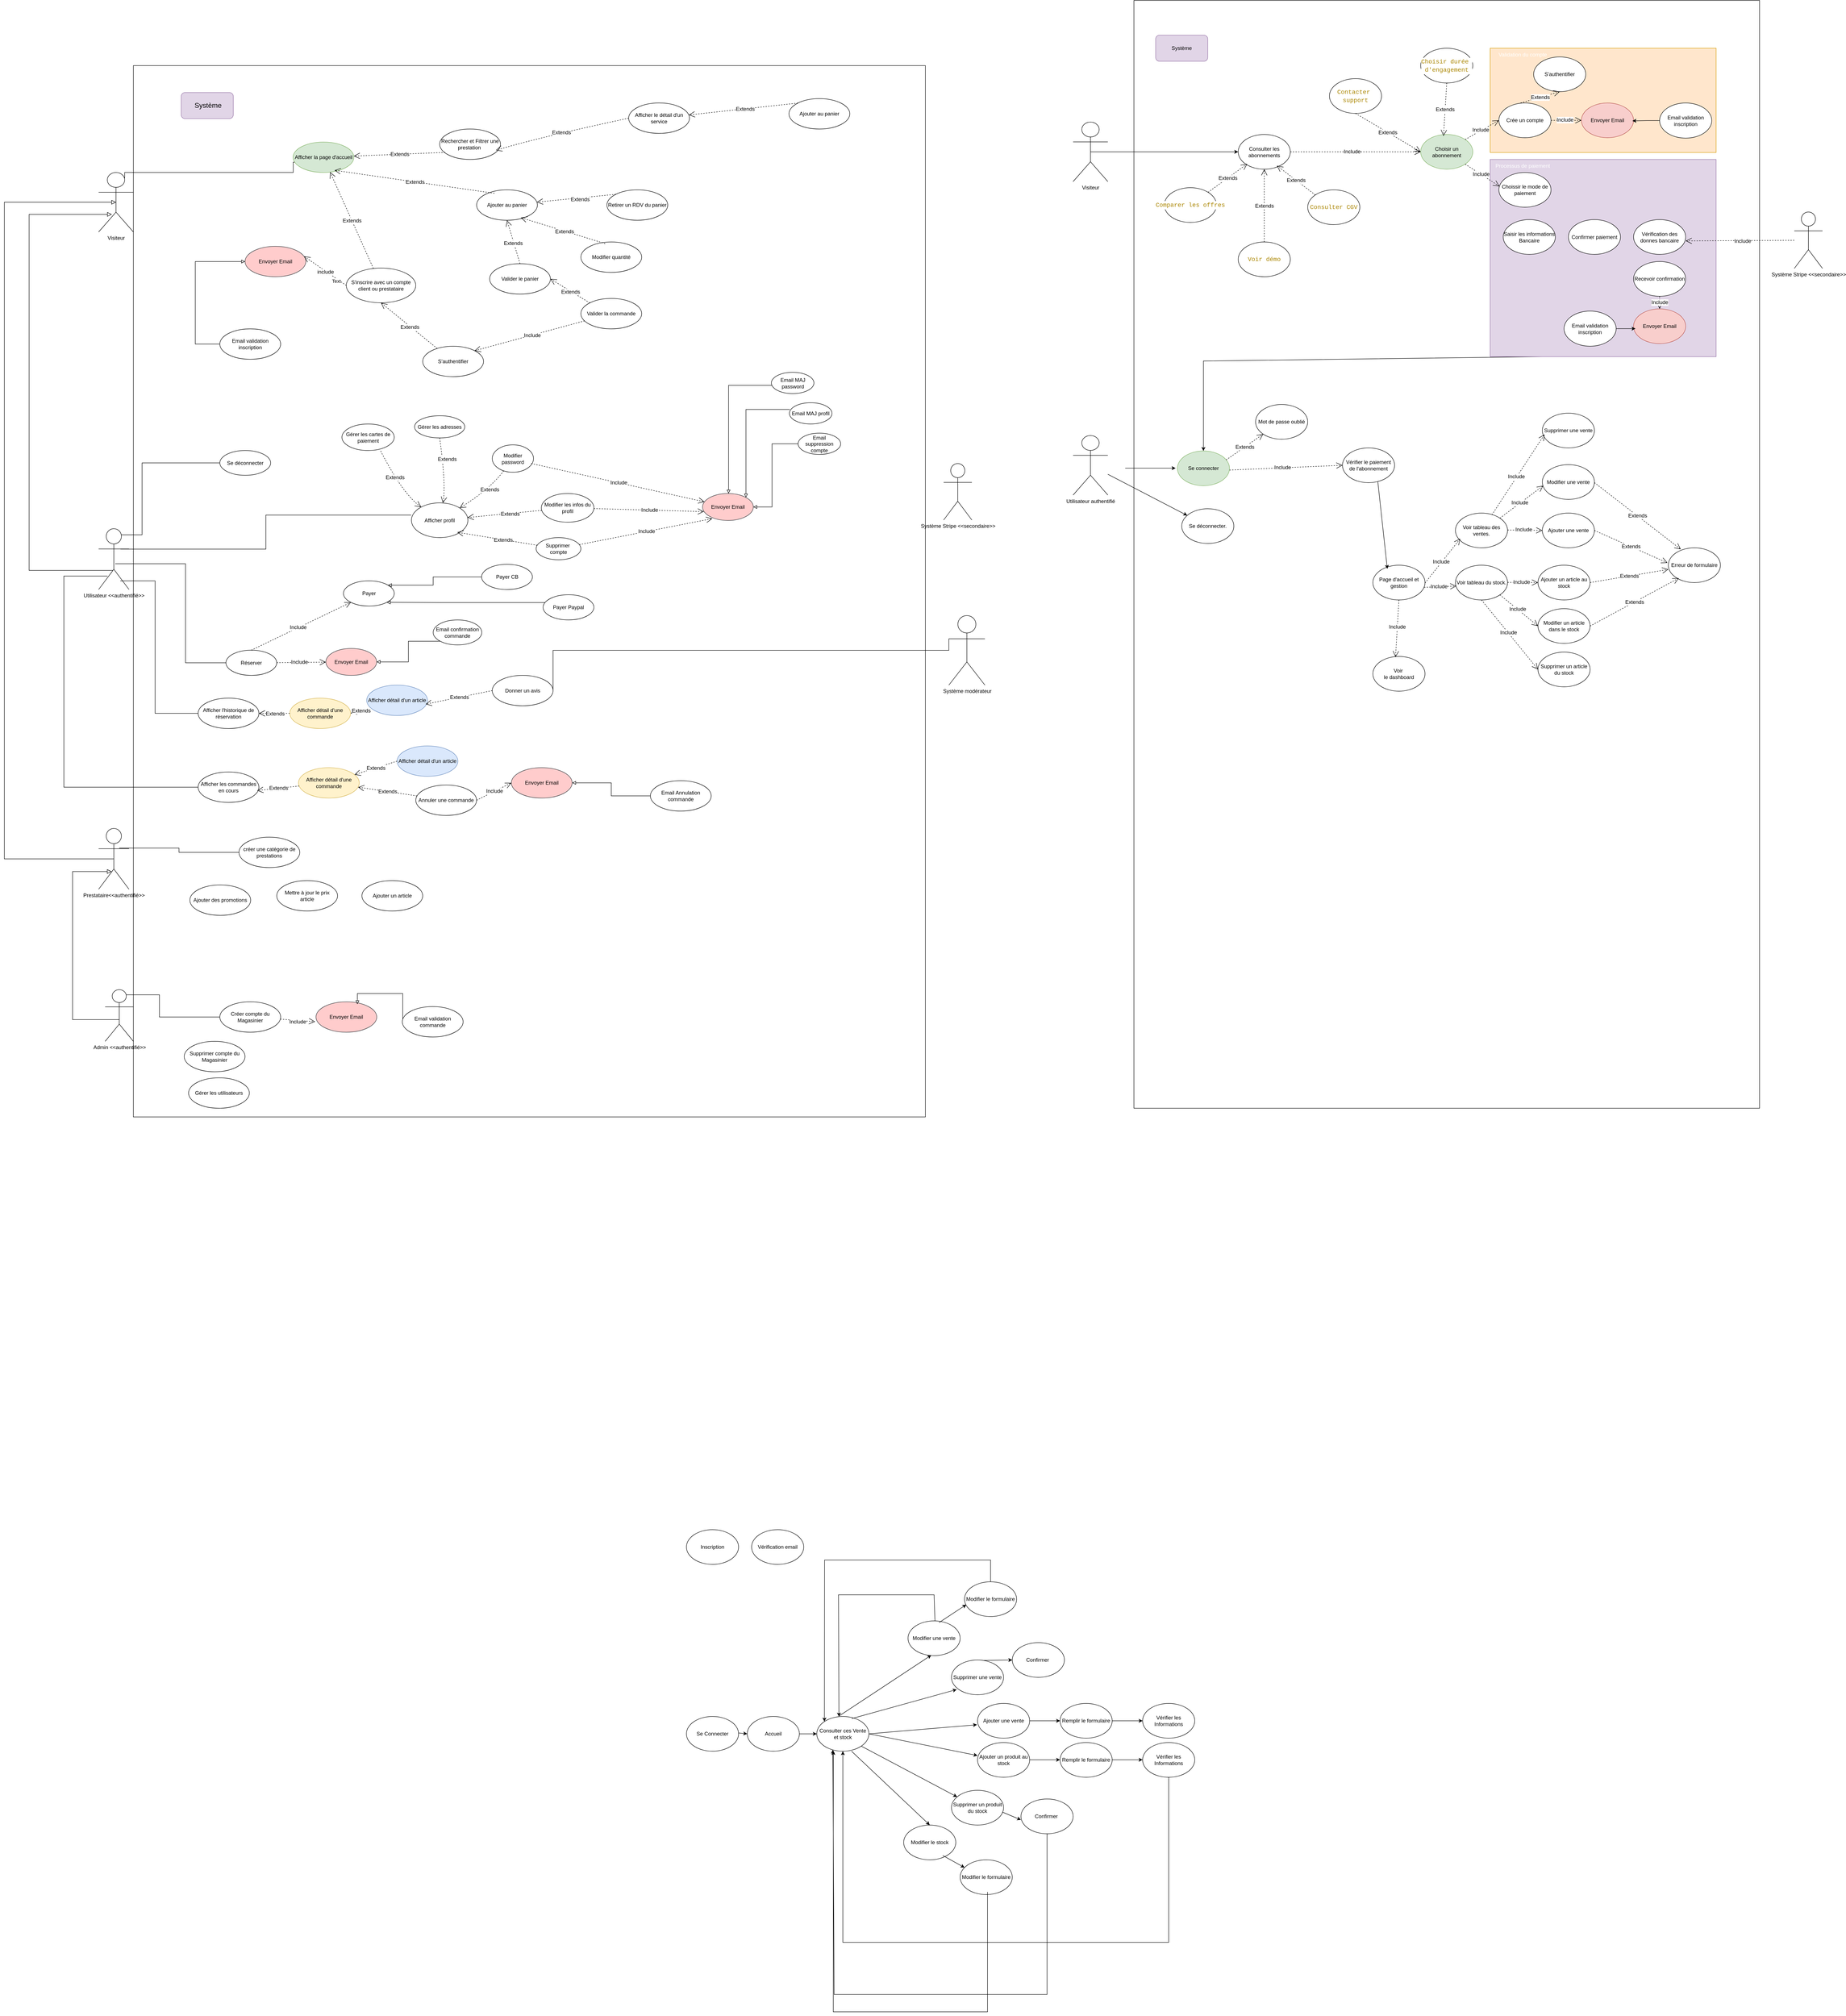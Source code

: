 <mxfile version="26.0.10">
  <diagram name="Page-1" id="WDRVITcvD2mHld8Jn1Gp">
    <mxGraphModel dx="4087" dy="2508" grid="1" gridSize="10" guides="1" tooltips="1" connect="1" arrows="1" fold="1" page="1" pageScale="1" pageWidth="1200" pageHeight="1600" background="#ffffff" math="0" shadow="0">
      <root>
        <mxCell id="0" />
        <mxCell id="1" parent="0" />
        <mxCell id="BQ-WbVWs9qAeKhFNSzjv-116" value="" style="whiteSpace=wrap;html=1;aspect=fixed;" vertex="1" parent="1">
          <mxGeometry x="1330" y="-1100" width="160" height="160" as="geometry" />
        </mxCell>
        <mxCell id="BQ-WbVWs9qAeKhFNSzjv-111" value="" style="rounded=0;whiteSpace=wrap;html=1;" vertex="1" parent="1">
          <mxGeometry x="-1813" y="-1300" width="1823" height="2420" as="geometry" />
        </mxCell>
        <mxCell id="PsPLvPypxk53Q5T2BopA-7" value="Se Connecter" style="ellipse;whiteSpace=wrap;html=1;labelBackgroundColor=none;" parent="1" vertex="1">
          <mxGeometry x="-540" y="2500" width="120" height="80" as="geometry" />
        </mxCell>
        <mxCell id="PsPLvPypxk53Q5T2BopA-8" value="&lt;div&gt;Consulter ces Vente et stock&lt;/div&gt;" style="ellipse;whiteSpace=wrap;html=1;labelBackgroundColor=none;" parent="1" vertex="1">
          <mxGeometry x="-240" y="2500" width="120" height="80" as="geometry" />
        </mxCell>
        <mxCell id="PsPLvPypxk53Q5T2BopA-9" value="Ajouter un produit au stock" style="ellipse;whiteSpace=wrap;html=1;labelBackgroundColor=none;" parent="1" vertex="1">
          <mxGeometry x="130" y="2560" width="120" height="80" as="geometry" />
        </mxCell>
        <mxCell id="PsPLvPypxk53Q5T2BopA-10" value="Ajouter une vente" style="ellipse;whiteSpace=wrap;html=1;labelBackgroundColor=none;" parent="1" vertex="1">
          <mxGeometry x="130" y="2470" width="120" height="80" as="geometry" />
        </mxCell>
        <mxCell id="PsPLvPypxk53Q5T2BopA-11" value="Supprimer un produit du stock" style="ellipse;whiteSpace=wrap;html=1;labelBackgroundColor=none;" parent="1" vertex="1">
          <mxGeometry x="70" y="2670" width="120" height="80" as="geometry" />
        </mxCell>
        <mxCell id="PsPLvPypxk53Q5T2BopA-12" value="Supprimer une vente" style="ellipse;whiteSpace=wrap;html=1;labelBackgroundColor=none;" parent="1" vertex="1">
          <mxGeometry x="70" y="2370" width="120" height="80" as="geometry" />
        </mxCell>
        <mxCell id="PsPLvPypxk53Q5T2BopA-13" value="Modifier une vente" style="ellipse;whiteSpace=wrap;html=1;labelBackgroundColor=none;" parent="1" vertex="1">
          <mxGeometry x="-30" y="2280" width="120" height="80" as="geometry" />
        </mxCell>
        <mxCell id="PsPLvPypxk53Q5T2BopA-14" value="Modifier le stock" style="ellipse;whiteSpace=wrap;html=1;labelBackgroundColor=none;" parent="1" vertex="1">
          <mxGeometry x="-40" y="2750" width="120" height="80" as="geometry" />
        </mxCell>
        <mxCell id="PsPLvPypxk53Q5T2BopA-15" value="Inscription" style="ellipse;whiteSpace=wrap;html=1;labelBackgroundColor=none;" parent="1" vertex="1">
          <mxGeometry x="-540" y="2070" width="120" height="80" as="geometry" />
        </mxCell>
        <mxCell id="PsPLvPypxk53Q5T2BopA-16" value="Vérification email" style="ellipse;whiteSpace=wrap;html=1;labelBackgroundColor=none;" parent="1" vertex="1">
          <mxGeometry x="-390" y="2070" width="120" height="80" as="geometry" />
        </mxCell>
        <mxCell id="PsPLvPypxk53Q5T2BopA-21" value="Modifier le formulaire" style="ellipse;whiteSpace=wrap;html=1;labelBackgroundColor=none;" parent="1" vertex="1">
          <mxGeometry x="100" y="2190" width="120" height="80" as="geometry" />
        </mxCell>
        <mxCell id="PsPLvPypxk53Q5T2BopA-23" value="Accueil" style="ellipse;whiteSpace=wrap;html=1;labelBackgroundColor=none;" parent="1" vertex="1">
          <mxGeometry x="-400" y="2500" width="120" height="80" as="geometry" />
        </mxCell>
        <mxCell id="PsPLvPypxk53Q5T2BopA-24" value="Con&lt;span style=&quot;background-color: initial;&quot;&gt;firmer&amp;nbsp;&lt;/span&gt;" style="ellipse;whiteSpace=wrap;html=1;labelBackgroundColor=none;" parent="1" vertex="1">
          <mxGeometry x="210" y="2330" width="120" height="80" as="geometry" />
        </mxCell>
        <mxCell id="PsPLvPypxk53Q5T2BopA-25" value="Remplir le formulaire" style="ellipse;whiteSpace=wrap;html=1;labelBackgroundColor=none;" parent="1" vertex="1">
          <mxGeometry x="320" y="2470" width="120" height="80" as="geometry" />
        </mxCell>
        <mxCell id="PsPLvPypxk53Q5T2BopA-26" value="Remplir le formulaire" style="ellipse;whiteSpace=wrap;html=1;labelBackgroundColor=none;" parent="1" vertex="1">
          <mxGeometry x="320" y="2560" width="120" height="80" as="geometry" />
        </mxCell>
        <mxCell id="PsPLvPypxk53Q5T2BopA-27" value="Modifier le formulaire" style="ellipse;whiteSpace=wrap;html=1;labelBackgroundColor=none;" parent="1" vertex="1">
          <mxGeometry x="90" y="2830" width="120" height="80" as="geometry" />
        </mxCell>
        <mxCell id="PsPLvPypxk53Q5T2BopA-28" value="Con&lt;span style=&quot;background-color: initial;&quot;&gt;firmer&amp;nbsp;&lt;/span&gt;" style="ellipse;whiteSpace=wrap;html=1;labelBackgroundColor=none;" parent="1" vertex="1">
          <mxGeometry x="230" y="2690" width="120" height="80" as="geometry" />
        </mxCell>
        <mxCell id="PsPLvPypxk53Q5T2BopA-29" value="Vérifier les Informations" style="ellipse;whiteSpace=wrap;html=1;labelBackgroundColor=none;" parent="1" vertex="1">
          <mxGeometry x="510" y="2470" width="120" height="80" as="geometry" />
        </mxCell>
        <mxCell id="PsPLvPypxk53Q5T2BopA-30" value="Vérifier les Informations" style="ellipse;whiteSpace=wrap;html=1;labelBackgroundColor=none;" parent="1" vertex="1">
          <mxGeometry x="510" y="2560" width="120" height="80" as="geometry" />
        </mxCell>
        <mxCell id="PsPLvPypxk53Q5T2BopA-31" value="" style="endArrow=classic;html=1;rounded=0;entryX=0;entryY=0.5;entryDx=0;entryDy=0;labelBackgroundColor=none;fontColor=default;" parent="1" target="PsPLvPypxk53Q5T2BopA-23" edge="1">
          <mxGeometry width="50" height="50" relative="1" as="geometry">
            <mxPoint x="-420" y="2538" as="sourcePoint" />
            <mxPoint x="-240" y="2760" as="targetPoint" />
          </mxGeometry>
        </mxCell>
        <mxCell id="PsPLvPypxk53Q5T2BopA-32" value="" style="endArrow=classic;html=1;rounded=0;entryX=0;entryY=0.5;entryDx=0;entryDy=0;labelBackgroundColor=none;fontColor=default;" parent="1" source="PsPLvPypxk53Q5T2BopA-23" target="PsPLvPypxk53Q5T2BopA-8" edge="1">
          <mxGeometry width="50" height="50" relative="1" as="geometry">
            <mxPoint x="-170" y="2580" as="sourcePoint" />
            <mxPoint x="-160" y="2542" as="targetPoint" />
          </mxGeometry>
        </mxCell>
        <mxCell id="PsPLvPypxk53Q5T2BopA-34" value="" style="endArrow=classic;html=1;rounded=0;entryX=-0.01;entryY=0.613;entryDx=0;entryDy=0;entryPerimeter=0;exitX=1;exitY=0.5;exitDx=0;exitDy=0;labelBackgroundColor=none;fontColor=default;" parent="1" source="PsPLvPypxk53Q5T2BopA-8" target="PsPLvPypxk53Q5T2BopA-10" edge="1">
          <mxGeometry width="50" height="50" relative="1" as="geometry">
            <mxPoint x="100" y="2550" as="sourcePoint" />
            <mxPoint x="200" y="2550" as="targetPoint" />
          </mxGeometry>
        </mxCell>
        <mxCell id="PsPLvPypxk53Q5T2BopA-35" value="" style="endArrow=classic;html=1;rounded=0;entryX=0;entryY=0.375;entryDx=0;entryDy=0;entryPerimeter=0;exitX=1;exitY=0.5;exitDx=0;exitDy=0;labelBackgroundColor=none;fontColor=default;" parent="1" source="PsPLvPypxk53Q5T2BopA-8" target="PsPLvPypxk53Q5T2BopA-9" edge="1">
          <mxGeometry width="50" height="50" relative="1" as="geometry">
            <mxPoint x="100" y="2550" as="sourcePoint" />
            <mxPoint x="139" y="2529" as="targetPoint" />
          </mxGeometry>
        </mxCell>
        <mxCell id="PsPLvPypxk53Q5T2BopA-36" value="" style="endArrow=classic;html=1;rounded=0;exitX=1;exitY=0.5;exitDx=0;exitDy=0;labelBackgroundColor=none;fontColor=default;" parent="1" source="PsPLvPypxk53Q5T2BopA-10" target="PsPLvPypxk53Q5T2BopA-25" edge="1">
          <mxGeometry width="50" height="50" relative="1" as="geometry">
            <mxPoint x="110" y="2560" as="sourcePoint" />
            <mxPoint x="139" y="2529" as="targetPoint" />
          </mxGeometry>
        </mxCell>
        <mxCell id="PsPLvPypxk53Q5T2BopA-37" value="" style="endArrow=classic;html=1;rounded=0;exitX=1;exitY=0.5;exitDx=0;exitDy=0;labelBackgroundColor=none;fontColor=default;" parent="1" edge="1">
          <mxGeometry width="50" height="50" relative="1" as="geometry">
            <mxPoint x="250" y="2599.7" as="sourcePoint" />
            <mxPoint x="320" y="2599.7" as="targetPoint" />
          </mxGeometry>
        </mxCell>
        <mxCell id="PsPLvPypxk53Q5T2BopA-38" value="" style="endArrow=classic;html=1;rounded=0;exitX=1;exitY=0.5;exitDx=0;exitDy=0;labelBackgroundColor=none;fontColor=default;" parent="1" edge="1">
          <mxGeometry width="50" height="50" relative="1" as="geometry">
            <mxPoint x="440" y="2510" as="sourcePoint" />
            <mxPoint x="510" y="2510" as="targetPoint" />
          </mxGeometry>
        </mxCell>
        <mxCell id="PsPLvPypxk53Q5T2BopA-39" value="" style="endArrow=classic;html=1;rounded=0;exitX=1;exitY=0.5;exitDx=0;exitDy=0;labelBackgroundColor=none;fontColor=default;" parent="1" edge="1">
          <mxGeometry width="50" height="50" relative="1" as="geometry">
            <mxPoint x="440" y="2599.7" as="sourcePoint" />
            <mxPoint x="510" y="2599.7" as="targetPoint" />
          </mxGeometry>
        </mxCell>
        <mxCell id="PsPLvPypxk53Q5T2BopA-43" value="" style="endArrow=classic;html=1;rounded=0;exitX=1;exitY=1;exitDx=0;exitDy=0;labelBackgroundColor=none;fontColor=default;" parent="1" source="PsPLvPypxk53Q5T2BopA-8" target="PsPLvPypxk53Q5T2BopA-11" edge="1">
          <mxGeometry width="50" height="50" relative="1" as="geometry">
            <mxPoint x="40" y="2590" as="sourcePoint" />
            <mxPoint x="70" y="2630" as="targetPoint" />
          </mxGeometry>
        </mxCell>
        <mxCell id="PsPLvPypxk53Q5T2BopA-44" value="" style="endArrow=classic;html=1;rounded=0;entryX=0.5;entryY=0;entryDx=0;entryDy=0;exitX=0.667;exitY=1;exitDx=0;exitDy=0;exitPerimeter=0;labelBackgroundColor=none;fontColor=default;" parent="1" source="PsPLvPypxk53Q5T2BopA-8" target="PsPLvPypxk53Q5T2BopA-14" edge="1">
          <mxGeometry width="50" height="50" relative="1" as="geometry">
            <mxPoint x="40" y="2590" as="sourcePoint" />
            <mxPoint x="113" y="2684" as="targetPoint" />
          </mxGeometry>
        </mxCell>
        <mxCell id="PsPLvPypxk53Q5T2BopA-45" value="" style="endArrow=classic;html=1;rounded=0;exitX=0.672;exitY=0.061;exitDx=0;exitDy=0;exitPerimeter=0;labelBackgroundColor=none;fontColor=default;" parent="1" source="PsPLvPypxk53Q5T2BopA-8" edge="1">
          <mxGeometry width="50" height="50" relative="1" as="geometry">
            <mxPoint x="41" y="2510" as="sourcePoint" />
            <mxPoint x="82" y="2438" as="targetPoint" />
          </mxGeometry>
        </mxCell>
        <mxCell id="PsPLvPypxk53Q5T2BopA-46" value="" style="endArrow=classic;html=1;rounded=0;entryX=0.446;entryY=0.987;entryDx=0;entryDy=0;entryPerimeter=0;exitX=0.432;exitY=-0.018;exitDx=0;exitDy=0;exitPerimeter=0;labelBackgroundColor=none;fontColor=default;" parent="1" source="PsPLvPypxk53Q5T2BopA-8" target="PsPLvPypxk53Q5T2BopA-13" edge="1">
          <mxGeometry width="50" height="50" relative="1" as="geometry">
            <mxPoint x="40" y="2510" as="sourcePoint" />
            <mxPoint x="92" y="2448" as="targetPoint" />
          </mxGeometry>
        </mxCell>
        <mxCell id="PsPLvPypxk53Q5T2BopA-47" value="" style="endArrow=classic;html=1;rounded=0;exitX=0.597;exitY=0.048;exitDx=0;exitDy=0;exitPerimeter=0;entryX=0.034;entryY=0.658;entryDx=0;entryDy=0;entryPerimeter=0;labelBackgroundColor=none;fontColor=default;" parent="1" source="PsPLvPypxk53Q5T2BopA-13" target="PsPLvPypxk53Q5T2BopA-21" edge="1">
          <mxGeometry width="50" height="50" relative="1" as="geometry">
            <mxPoint x="51" y="2520" as="sourcePoint" />
            <mxPoint x="92" y="2448" as="targetPoint" />
          </mxGeometry>
        </mxCell>
        <mxCell id="PsPLvPypxk53Q5T2BopA-48" value="" style="endArrow=classic;html=1;rounded=0;exitX=0.622;exitY=0.014;exitDx=0;exitDy=0;exitPerimeter=0;entryX=0;entryY=0.5;entryDx=0;entryDy=0;labelBackgroundColor=none;fontColor=default;" parent="1" source="PsPLvPypxk53Q5T2BopA-12" target="PsPLvPypxk53Q5T2BopA-24" edge="1">
          <mxGeometry width="50" height="50" relative="1" as="geometry">
            <mxPoint x="52" y="2294" as="sourcePoint" />
            <mxPoint x="114" y="2253" as="targetPoint" />
          </mxGeometry>
        </mxCell>
        <mxCell id="PsPLvPypxk53Q5T2BopA-50" value="" style="endArrow=classic;html=1;rounded=0;entryX=0.085;entryY=0.223;entryDx=0;entryDy=0;entryPerimeter=0;labelBackgroundColor=none;fontColor=default;" parent="1" target="PsPLvPypxk53Q5T2BopA-27" edge="1">
          <mxGeometry width="50" height="50" relative="1" as="geometry">
            <mxPoint x="50" y="2820" as="sourcePoint" />
            <mxPoint x="113" y="2904" as="targetPoint" />
          </mxGeometry>
        </mxCell>
        <mxCell id="PsPLvPypxk53Q5T2BopA-51" value="" style="endArrow=classic;html=1;rounded=0;entryX=0;entryY=0.601;entryDx=0;entryDy=0;entryPerimeter=0;labelBackgroundColor=none;fontColor=default;" parent="1" target="PsPLvPypxk53Q5T2BopA-28" edge="1">
          <mxGeometry width="50" height="50" relative="1" as="geometry">
            <mxPoint x="187" y="2720" as="sourcePoint" />
            <mxPoint x="250" y="2804" as="targetPoint" />
          </mxGeometry>
        </mxCell>
        <mxCell id="PsPLvPypxk53Q5T2BopA-53" value="" style="endArrow=classic;html=1;rounded=0;exitX=0.5;exitY=1;exitDx=0;exitDy=0;entryX=0.5;entryY=1;entryDx=0;entryDy=0;labelBackgroundColor=none;fontColor=default;" parent="1" source="PsPLvPypxk53Q5T2BopA-30" target="PsPLvPypxk53Q5T2BopA-8" edge="1">
          <mxGeometry width="50" height="50" relative="1" as="geometry">
            <mxPoint x="90" y="2670" as="sourcePoint" />
            <mxPoint x="140" y="2620" as="targetPoint" />
            <Array as="points">
              <mxPoint x="570" y="3020" />
              <mxPoint x="-180" y="3020" />
            </Array>
          </mxGeometry>
        </mxCell>
        <mxCell id="PsPLvPypxk53Q5T2BopA-54" value="" style="endArrow=classic;html=1;rounded=0;exitX=0.5;exitY=1;exitDx=0;exitDy=0;entryX=0.308;entryY=0.956;entryDx=0;entryDy=0;entryPerimeter=0;labelBackgroundColor=none;fontColor=default;" parent="1" target="PsPLvPypxk53Q5T2BopA-8" edge="1">
          <mxGeometry width="50" height="50" relative="1" as="geometry">
            <mxPoint x="290" y="2770" as="sourcePoint" />
            <mxPoint x="-460" y="2710" as="targetPoint" />
            <Array as="points">
              <mxPoint x="290" y="3140" />
              <mxPoint x="-200" y="3140" />
            </Array>
          </mxGeometry>
        </mxCell>
        <mxCell id="PsPLvPypxk53Q5T2BopA-55" value="" style="endArrow=classic;html=1;rounded=0;exitX=0.5;exitY=1;exitDx=0;exitDy=0;entryX=0.317;entryY=0.995;entryDx=0;entryDy=0;entryPerimeter=0;labelBackgroundColor=none;fontColor=default;" parent="1" target="PsPLvPypxk53Q5T2BopA-8" edge="1">
          <mxGeometry width="50" height="50" relative="1" as="geometry">
            <mxPoint x="153" y="2904" as="sourcePoint" />
            <mxPoint x="-340" y="2710" as="targetPoint" />
            <Array as="points">
              <mxPoint x="153" y="3180" />
              <mxPoint x="-90" y="3180" />
              <mxPoint x="-202" y="3180" />
            </Array>
          </mxGeometry>
        </mxCell>
        <mxCell id="PsPLvPypxk53Q5T2BopA-56" value="" style="endArrow=classic;html=1;rounded=0;exitX=0.5;exitY=1;exitDx=0;exitDy=0;entryX=0;entryY=0;entryDx=0;entryDy=0;labelBackgroundColor=none;fontColor=default;" parent="1" target="PsPLvPypxk53Q5T2BopA-8" edge="1">
          <mxGeometry width="50" height="50" relative="1" as="geometry">
            <mxPoint x="160" y="2190" as="sourcePoint" />
            <mxPoint x="-333" y="1996" as="targetPoint" />
            <Array as="points">
              <mxPoint x="160" y="2140" />
              <mxPoint x="-222" y="2140" />
            </Array>
          </mxGeometry>
        </mxCell>
        <mxCell id="PsPLvPypxk53Q5T2BopA-57" value="" style="endArrow=classic;html=1;rounded=0;exitX=0.5;exitY=1;exitDx=0;exitDy=0;entryX=0.425;entryY=0.004;entryDx=0;entryDy=0;entryPerimeter=0;labelBackgroundColor=none;fontColor=default;" parent="1" target="PsPLvPypxk53Q5T2BopA-8" edge="1">
          <mxGeometry width="50" height="50" relative="1" as="geometry">
            <mxPoint x="32" y="2280" as="sourcePoint" />
            <mxPoint x="-350" y="2602" as="targetPoint" />
            <Array as="points">
              <mxPoint x="30" y="2220" />
              <mxPoint x="-190" y="2220" />
            </Array>
          </mxGeometry>
        </mxCell>
        <mxCell id="PsPLvPypxk53Q5T2BopA-70" value="" style="rounded=0;whiteSpace=wrap;html=1;" parent="1" vertex="1">
          <mxGeometry x="490" y="-1450" width="1440" height="2550" as="geometry" />
        </mxCell>
        <mxCell id="PsPLvPypxk53Q5T2BopA-71" value="Visiteur" style="shape=umlActor;verticalLabelPosition=bottom;verticalAlign=top;html=1;" parent="1" vertex="1">
          <mxGeometry x="350" y="-1170" width="80" height="137" as="geometry" />
        </mxCell>
        <mxCell id="PsPLvPypxk53Q5T2BopA-72" value="" style="endArrow=classic;html=1;rounded=0;exitX=0.5;exitY=0.5;exitDx=0;exitDy=0;exitPerimeter=0;entryX=0;entryY=0.5;entryDx=0;entryDy=0;" parent="1" source="PsPLvPypxk53Q5T2BopA-71" target="PsPLvPypxk53Q5T2BopA-73" edge="1">
          <mxGeometry width="50" height="50" relative="1" as="geometry">
            <mxPoint x="510" y="-1019" as="sourcePoint" />
            <mxPoint x="560" y="-1069" as="targetPoint" />
          </mxGeometry>
        </mxCell>
        <mxCell id="PsPLvPypxk53Q5T2BopA-73" value="Consulter les abonnements" style="ellipse;whiteSpace=wrap;html=1;" parent="1" vertex="1">
          <mxGeometry x="730" y="-1141.5" width="120" height="80" as="geometry" />
        </mxCell>
        <mxCell id="PsPLvPypxk53Q5T2BopA-79" value="Se connecter" style="ellipse;whiteSpace=wrap;html=1;fillColor=#d5e8d4;strokeColor=#82b366;" parent="1" vertex="1">
          <mxGeometry x="590" y="-413" width="120" height="80" as="geometry" />
        </mxCell>
        <mxCell id="PsPLvPypxk53Q5T2BopA-83" value="Système Stripe &amp;lt;&amp;lt;secondaire&amp;gt;&amp;gt;" style="shape=umlActor;verticalLabelPosition=bottom;verticalAlign=top;html=1;" parent="1" vertex="1">
          <mxGeometry x="2010" y="-963" width="65" height="130" as="geometry" />
        </mxCell>
        <mxCell id="PsPLvPypxk53Q5T2BopA-86" value="Utilisateur authentifié" style="shape=umlActor;verticalLabelPosition=bottom;verticalAlign=top;html=1;" parent="1" vertex="1">
          <mxGeometry x="350" y="-448.5" width="80" height="137" as="geometry" />
        </mxCell>
        <mxCell id="PsPLvPypxk53Q5T2BopA-87" value="" style="endArrow=classic;html=1;rounded=0;exitX=0.5;exitY=1;exitDx=0;exitDy=0;entryX=0.5;entryY=0;entryDx=0;entryDy=0;" parent="1" target="PsPLvPypxk53Q5T2BopA-79" edge="1">
          <mxGeometry width="50" height="50" relative="1" as="geometry">
            <mxPoint x="1430" y="-630" as="sourcePoint" />
            <mxPoint x="1300" y="-620" as="targetPoint" />
            <Array as="points">
              <mxPoint x="650" y="-620" />
            </Array>
          </mxGeometry>
        </mxCell>
        <mxCell id="PsPLvPypxk53Q5T2BopA-88" value="" style="endArrow=classic;html=1;rounded=0;exitX=0;exitY=0.173;exitDx=0;exitDy=0;exitPerimeter=0;entryX=0.078;entryY=0.173;entryDx=0;entryDy=0;entryPerimeter=0;" parent="1" edge="1">
          <mxGeometry width="50" height="50" relative="1" as="geometry">
            <mxPoint x="470" y="-373.42" as="sourcePoint" />
            <mxPoint x="586" y="-373.42" as="targetPoint" />
          </mxGeometry>
        </mxCell>
        <mxCell id="PsPLvPypxk53Q5T2BopA-91" value="Mot de passe oublié" style="ellipse;whiteSpace=wrap;html=1;" parent="1" vertex="1">
          <mxGeometry x="770" y="-520" width="120" height="80" as="geometry" />
        </mxCell>
        <mxCell id="PsPLvPypxk53Q5T2BopA-92" value="Extends" style="endArrow=open;endSize=12;dashed=1;html=1;rounded=0;fontSize=12;curved=1;exitX=0.935;exitY=0.259;exitDx=0;exitDy=0;entryX=0;entryY=1;entryDx=0;entryDy=0;exitPerimeter=0;" parent="1" source="PsPLvPypxk53Q5T2BopA-79" target="PsPLvPypxk53Q5T2BopA-91" edge="1">
          <mxGeometry x="-0.004" width="160" relative="1" as="geometry">
            <mxPoint x="700" y="-385" as="sourcePoint" />
            <mxPoint x="756" y="-480" as="targetPoint" />
            <mxPoint as="offset" />
          </mxGeometry>
        </mxCell>
        <mxCell id="PsPLvPypxk53Q5T2BopA-93" value="Vérifier le paiement de l&#39;abonnement" style="ellipse;whiteSpace=wrap;html=1;" parent="1" vertex="1">
          <mxGeometry x="970" y="-420" width="120" height="80" as="geometry" />
        </mxCell>
        <mxCell id="PsPLvPypxk53Q5T2BopA-94" value="Page d&#39;accueil et gestion" style="ellipse;whiteSpace=wrap;html=1;" parent="1" vertex="1">
          <mxGeometry x="1040" y="-150" width="120" height="80" as="geometry" />
        </mxCell>
        <mxCell id="PsPLvPypxk53Q5T2BopA-95" value="Voir tableau des ventes." style="ellipse;whiteSpace=wrap;html=1;" parent="1" vertex="1">
          <mxGeometry x="1230" y="-270" width="120" height="80" as="geometry" />
        </mxCell>
        <mxCell id="PsPLvPypxk53Q5T2BopA-96" value="Voir tableau du stock." style="ellipse;whiteSpace=wrap;html=1;" parent="1" vertex="1">
          <mxGeometry x="1230" y="-150" width="120" height="80" as="geometry" />
        </mxCell>
        <mxCell id="PsPLvPypxk53Q5T2BopA-97" value="Voir&amp;nbsp;&lt;div&gt;le&lt;span style=&quot;background-color: initial;&quot;&gt;&amp;nbsp;dashboard&lt;/span&gt;&lt;/div&gt;" style="ellipse;whiteSpace=wrap;html=1;" parent="1" vertex="1">
          <mxGeometry x="1040" y="60" width="120" height="80" as="geometry" />
        </mxCell>
        <mxCell id="PsPLvPypxk53Q5T2BopA-98" value="Se déconnecter." style="ellipse;whiteSpace=wrap;html=1;" parent="1" vertex="1">
          <mxGeometry x="600" y="-280" width="120" height="80" as="geometry" />
        </mxCell>
        <mxCell id="PsPLvPypxk53Q5T2BopA-101" value="" style="endArrow=classic;html=1;rounded=0;exitX=0.678;exitY=0.97;exitDx=0;exitDy=0;entryX=0.277;entryY=0.105;entryDx=0;entryDy=0;exitPerimeter=0;entryPerimeter=0;" parent="1" source="PsPLvPypxk53Q5T2BopA-93" target="PsPLvPypxk53Q5T2BopA-94" edge="1">
          <mxGeometry width="50" height="50" relative="1" as="geometry">
            <mxPoint x="720" y="-363" as="sourcePoint" />
            <mxPoint x="980" y="-370" as="targetPoint" />
          </mxGeometry>
        </mxCell>
        <mxCell id="PsPLvPypxk53Q5T2BopA-102" value="" style="endArrow=classic;html=1;rounded=0;" parent="1" source="PsPLvPypxk53Q5T2BopA-86" target="PsPLvPypxk53Q5T2BopA-98" edge="1">
          <mxGeometry width="50" height="50" relative="1" as="geometry">
            <mxPoint x="1061" y="-332" as="sourcePoint" />
            <mxPoint x="1133" y="-252" as="targetPoint" />
          </mxGeometry>
        </mxCell>
        <mxCell id="PsPLvPypxk53Q5T2BopA-104" value="Modifier une vente" style="ellipse;whiteSpace=wrap;html=1;" parent="1" vertex="1">
          <mxGeometry x="1430" y="-381.5" width="120" height="80" as="geometry" />
        </mxCell>
        <mxCell id="PsPLvPypxk53Q5T2BopA-105" value="Ajouter une vente" style="ellipse;whiteSpace=wrap;html=1;" parent="1" vertex="1">
          <mxGeometry x="1430" y="-270" width="120" height="80" as="geometry" />
        </mxCell>
        <mxCell id="PsPLvPypxk53Q5T2BopA-108" value="Supprimer une vente" style="ellipse;whiteSpace=wrap;html=1;" parent="1" vertex="1">
          <mxGeometry x="1430" y="-500" width="120" height="80" as="geometry" />
        </mxCell>
        <mxCell id="PsPLvPypxk53Q5T2BopA-109" value="Ajouter un article au stock" style="ellipse;whiteSpace=wrap;html=1;" parent="1" vertex="1">
          <mxGeometry x="1420" y="-150" width="120" height="80" as="geometry" />
        </mxCell>
        <mxCell id="PsPLvPypxk53Q5T2BopA-110" value="Modifier un article dans le stock" style="ellipse;whiteSpace=wrap;html=1;" parent="1" vertex="1">
          <mxGeometry x="1420" y="-50" width="120" height="80" as="geometry" />
        </mxCell>
        <mxCell id="PsPLvPypxk53Q5T2BopA-111" value="Supprimer un article du stock" style="ellipse;whiteSpace=wrap;html=1;" parent="1" vertex="1">
          <mxGeometry x="1420" y="50" width="120" height="80" as="geometry" />
        </mxCell>
        <mxCell id="PsPLvPypxk53Q5T2BopA-115" value="Include" style="endArrow=open;endSize=12;dashed=1;html=1;rounded=0;fontSize=12;curved=1;entryX=0;entryY=0.5;entryDx=0;entryDy=0;exitX=1;exitY=0.5;exitDx=0;exitDy=0;" parent="1" target="PsPLvPypxk53Q5T2BopA-93" edge="1">
          <mxGeometry x="-0.051" y="1" width="160" relative="1" as="geometry">
            <mxPoint x="710" y="-369" as="sourcePoint" />
            <mxPoint x="776" y="-440" as="targetPoint" />
            <mxPoint x="-1" as="offset" />
          </mxGeometry>
        </mxCell>
        <mxCell id="PsPLvPypxk53Q5T2BopA-117" value="Include" style="endArrow=open;endSize=12;dashed=1;html=1;rounded=0;fontSize=12;curved=1;entryX=0.092;entryY=0.738;entryDx=0;entryDy=0;exitX=1;exitY=0.5;exitDx=0;exitDy=0;entryPerimeter=0;" parent="1" target="PsPLvPypxk53Q5T2BopA-95" edge="1">
          <mxGeometry x="-0.051" y="1" width="160" relative="1" as="geometry">
            <mxPoint x="1160" y="-109" as="sourcePoint" />
            <mxPoint x="1420" y="-120" as="targetPoint" />
            <mxPoint x="-1" as="offset" />
          </mxGeometry>
        </mxCell>
        <mxCell id="PsPLvPypxk53Q5T2BopA-118" value="Include" style="endArrow=open;endSize=12;dashed=1;html=1;rounded=0;fontSize=12;curved=1;entryX=0.017;entryY=0.6;entryDx=0;entryDy=0;exitX=0.983;exitY=0.638;exitDx=0;exitDy=0;entryPerimeter=0;exitPerimeter=0;" parent="1" source="PsPLvPypxk53Q5T2BopA-94" target="PsPLvPypxk53Q5T2BopA-96" edge="1">
          <mxGeometry x="-0.051" y="1" width="160" relative="1" as="geometry">
            <mxPoint x="1170" y="-99" as="sourcePoint" />
            <mxPoint x="1251" y="-201" as="targetPoint" />
            <mxPoint x="-1" as="offset" />
          </mxGeometry>
        </mxCell>
        <mxCell id="PsPLvPypxk53Q5T2BopA-119" value="Include" style="endArrow=open;endSize=12;dashed=1;html=1;rounded=0;fontSize=12;curved=1;entryX=0.434;entryY=0.021;entryDx=0;entryDy=0;exitX=0.5;exitY=1;exitDx=0;exitDy=0;entryPerimeter=0;" parent="1" source="PsPLvPypxk53Q5T2BopA-94" target="PsPLvPypxk53Q5T2BopA-97" edge="1">
          <mxGeometry x="-0.051" y="1" width="160" relative="1" as="geometry">
            <mxPoint x="1180" y="-89" as="sourcePoint" />
            <mxPoint x="1242" y="-92" as="targetPoint" />
            <mxPoint x="-1" as="offset" />
          </mxGeometry>
        </mxCell>
        <mxCell id="PsPLvPypxk53Q5T2BopA-120" value="Include" style="endArrow=open;endSize=12;dashed=1;html=1;rounded=0;fontSize=12;curved=1;entryX=0;entryY=0.5;entryDx=0;entryDy=0;exitX=1;exitY=0.5;exitDx=0;exitDy=0;" parent="1" target="PsPLvPypxk53Q5T2BopA-105" edge="1">
          <mxGeometry x="-0.051" y="1" width="160" relative="1" as="geometry">
            <mxPoint x="1350" y="-231" as="sourcePoint" />
            <mxPoint x="1431" y="-333" as="targetPoint" />
            <mxPoint x="-1" as="offset" />
          </mxGeometry>
        </mxCell>
        <mxCell id="PsPLvPypxk53Q5T2BopA-121" value="Include" style="endArrow=open;endSize=12;dashed=1;html=1;rounded=0;fontSize=12;curved=1;entryX=0.017;entryY=0.606;entryDx=0;entryDy=0;exitX=1;exitY=0;exitDx=0;exitDy=0;entryPerimeter=0;" parent="1" source="PsPLvPypxk53Q5T2BopA-95" target="PsPLvPypxk53Q5T2BopA-104" edge="1">
          <mxGeometry x="-0.051" y="1" width="160" relative="1" as="geometry">
            <mxPoint x="1360" y="-221" as="sourcePoint" />
            <mxPoint x="1400" y="-220" as="targetPoint" />
            <mxPoint x="-1" as="offset" />
          </mxGeometry>
        </mxCell>
        <mxCell id="PsPLvPypxk53Q5T2BopA-122" value="Include" style="endArrow=open;endSize=12;dashed=1;html=1;rounded=0;fontSize=12;curved=1;entryX=0.042;entryY=0.613;entryDx=0;entryDy=0;exitX=0.7;exitY=0.05;exitDx=0;exitDy=0;entryPerimeter=0;exitPerimeter=0;" parent="1" source="PsPLvPypxk53Q5T2BopA-95" target="PsPLvPypxk53Q5T2BopA-108" edge="1">
          <mxGeometry x="-0.051" y="1" width="160" relative="1" as="geometry">
            <mxPoint x="1342" y="-248" as="sourcePoint" />
            <mxPoint x="1442" y="-323" as="targetPoint" />
            <mxPoint x="-1" as="offset" />
          </mxGeometry>
        </mxCell>
        <mxCell id="PsPLvPypxk53Q5T2BopA-123" value="Include" style="endArrow=open;endSize=12;dashed=1;html=1;rounded=0;fontSize=12;curved=1;exitX=1;exitY=0.5;exitDx=0;exitDy=0;entryX=0;entryY=0.5;entryDx=0;entryDy=0;" parent="1" target="PsPLvPypxk53Q5T2BopA-109" edge="1">
          <mxGeometry x="-0.051" y="1" width="160" relative="1" as="geometry">
            <mxPoint x="1350" y="-110.5" as="sourcePoint" />
            <mxPoint x="1390" y="-109" as="targetPoint" />
            <mxPoint x="-1" as="offset" />
          </mxGeometry>
        </mxCell>
        <mxCell id="PsPLvPypxk53Q5T2BopA-126" value="Include" style="endArrow=open;endSize=12;dashed=1;html=1;rounded=0;fontSize=12;curved=1;exitX=1;exitY=1;exitDx=0;exitDy=0;entryX=0;entryY=0.5;entryDx=0;entryDy=0;" parent="1" source="PsPLvPypxk53Q5T2BopA-96" target="PsPLvPypxk53Q5T2BopA-110" edge="1">
          <mxGeometry x="-0.051" y="1" width="160" relative="1" as="geometry">
            <mxPoint x="1360" y="-100.5" as="sourcePoint" />
            <mxPoint x="1430" y="-100" as="targetPoint" />
            <mxPoint x="-1" as="offset" />
          </mxGeometry>
        </mxCell>
        <mxCell id="PsPLvPypxk53Q5T2BopA-127" value="Include" style="endArrow=open;endSize=12;dashed=1;html=1;rounded=0;fontSize=12;curved=1;exitX=0.5;exitY=1;exitDx=0;exitDy=0;entryX=0;entryY=0.5;entryDx=0;entryDy=0;" parent="1" source="PsPLvPypxk53Q5T2BopA-96" target="PsPLvPypxk53Q5T2BopA-111" edge="1">
          <mxGeometry x="-0.051" y="1" width="160" relative="1" as="geometry">
            <mxPoint x="1342" y="-72" as="sourcePoint" />
            <mxPoint x="1430" as="targetPoint" />
            <mxPoint x="-1" as="offset" />
          </mxGeometry>
        </mxCell>
        <mxCell id="PsPLvPypxk53Q5T2BopA-128" value="Erreur de formulaire" style="ellipse;whiteSpace=wrap;html=1;" parent="1" vertex="1">
          <mxGeometry x="1720" y="-190" width="120" height="80" as="geometry" />
        </mxCell>
        <mxCell id="PsPLvPypxk53Q5T2BopA-129" value="Extends" style="endArrow=open;endSize=12;dashed=1;html=1;rounded=0;fontSize=12;curved=1;entryX=0.239;entryY=0.042;entryDx=0;entryDy=0;entryPerimeter=0;" parent="1" target="PsPLvPypxk53Q5T2BopA-128" edge="1">
          <mxGeometry x="-0.004" width="160" relative="1" as="geometry">
            <mxPoint x="1550" y="-340" as="sourcePoint" />
            <mxPoint x="1618" y="-392" as="targetPoint" />
            <mxPoint as="offset" />
          </mxGeometry>
        </mxCell>
        <mxCell id="PsPLvPypxk53Q5T2BopA-130" value="Extends" style="endArrow=open;endSize=12;dashed=1;html=1;rounded=0;fontSize=12;curved=1;exitX=1;exitY=0.5;exitDx=0;exitDy=0;entryX=-0.017;entryY=0.432;entryDx=0;entryDy=0;entryPerimeter=0;" parent="1" source="PsPLvPypxk53Q5T2BopA-105" target="PsPLvPypxk53Q5T2BopA-128" edge="1">
          <mxGeometry x="-0.004" width="160" relative="1" as="geometry">
            <mxPoint x="1560" y="-330" as="sourcePoint" />
            <mxPoint x="1720" y="-140" as="targetPoint" />
            <mxPoint as="offset" />
          </mxGeometry>
        </mxCell>
        <mxCell id="PsPLvPypxk53Q5T2BopA-131" value="Extends" style="endArrow=open;endSize=12;dashed=1;html=1;rounded=0;fontSize=12;curved=1;exitX=1;exitY=0.5;exitDx=0;exitDy=0;entryX=0;entryY=0.621;entryDx=0;entryDy=0;entryPerimeter=0;" parent="1" source="PsPLvPypxk53Q5T2BopA-109" target="PsPLvPypxk53Q5T2BopA-128" edge="1">
          <mxGeometry x="-0.004" width="160" relative="1" as="geometry">
            <mxPoint x="1560" y="-220" as="sourcePoint" />
            <mxPoint x="1728" y="-145" as="targetPoint" />
            <mxPoint as="offset" />
          </mxGeometry>
        </mxCell>
        <mxCell id="PsPLvPypxk53Q5T2BopA-132" value="Extends" style="endArrow=open;endSize=12;dashed=1;html=1;rounded=0;fontSize=12;curved=1;exitX=1;exitY=0.5;exitDx=0;exitDy=0;entryX=0.201;entryY=0.872;entryDx=0;entryDy=0;entryPerimeter=0;" parent="1" source="PsPLvPypxk53Q5T2BopA-110" target="PsPLvPypxk53Q5T2BopA-128" edge="1">
          <mxGeometry x="-0.004" width="160" relative="1" as="geometry">
            <mxPoint x="1560" y="-220" as="sourcePoint" />
            <mxPoint x="1728" y="-145" as="targetPoint" />
            <mxPoint as="offset" />
          </mxGeometry>
        </mxCell>
        <mxCell id="BQ-WbVWs9qAeKhFNSzjv-2" value="Visiteur" style="shape=umlActor;verticalLabelPosition=bottom;verticalAlign=top;html=1;" vertex="1" parent="1">
          <mxGeometry x="-1893" y="-1054" width="80" height="137" as="geometry" />
        </mxCell>
        <mxCell id="BQ-WbVWs9qAeKhFNSzjv-3" style="edgeStyle=elbowEdgeStyle;rounded=0;orthogonalLoop=1;jettySize=auto;html=1;exitX=0.5;exitY=0.5;exitDx=0;exitDy=0;exitPerimeter=0;fontSize=12;startSize=8;endSize=8;endArrow=block;endFill=0;entryX=0.5;entryY=0.5;entryDx=0;entryDy=0;entryPerimeter=0;" edge="1" parent="1" source="BQ-WbVWs9qAeKhFNSzjv-4" target="BQ-WbVWs9qAeKhFNSzjv-2">
          <mxGeometry relative="1" as="geometry">
            <Array as="points">
              <mxPoint x="-2110" y="-395" />
            </Array>
          </mxGeometry>
        </mxCell>
        <mxCell id="BQ-WbVWs9qAeKhFNSzjv-4" value="Prestataire&amp;lt;&amp;lt;authentifié&amp;gt;&amp;gt;" style="shape=umlActor;verticalLabelPosition=bottom;verticalAlign=top;html=1;" vertex="1" parent="1">
          <mxGeometry x="-1893" y="456" width="70" height="140" as="geometry" />
        </mxCell>
        <mxCell id="BQ-WbVWs9qAeKhFNSzjv-5" value="Utilisateur &amp;lt;&amp;lt;authentifié&amp;gt;&amp;gt;" style="shape=umlActor;verticalLabelPosition=bottom;verticalAlign=top;html=1;" vertex="1" parent="1">
          <mxGeometry x="-1893" y="-234" width="70" height="140" as="geometry" />
        </mxCell>
        <mxCell id="BQ-WbVWs9qAeKhFNSzjv-6" value="Système Stripe &amp;lt;&amp;lt;secondaire&amp;gt;&amp;gt;" style="shape=umlActor;verticalLabelPosition=bottom;verticalAlign=top;html=1;" vertex="1" parent="1">
          <mxGeometry x="52" y="-384" width="65" height="130" as="geometry" />
        </mxCell>
        <mxCell id="BQ-WbVWs9qAeKhFNSzjv-7" value="" style="rounded=1;whiteSpace=wrap;html=1;fillColor=#e1d5e7;strokeColor=#9673a6;" vertex="1" parent="1">
          <mxGeometry x="-1703" y="-1238" width="120" height="60" as="geometry" />
        </mxCell>
        <mxCell id="BQ-WbVWs9qAeKhFNSzjv-8" value="Système" style="text;strokeColor=none;fillColor=none;html=1;align=center;verticalAlign=middle;whiteSpace=wrap;rounded=0;fontSize=16;" vertex="1" parent="1">
          <mxGeometry x="-1670.75" y="-1224" width="60" height="30" as="geometry" />
        </mxCell>
        <mxCell id="BQ-WbVWs9qAeKhFNSzjv-9" value="" style="endArrow=none;html=1;rounded=0;fontSize=12;startSize=8;endSize=8;exitX=0.75;exitY=0.1;exitDx=0;exitDy=0;exitPerimeter=0;entryX=0.057;entryY=0.663;entryDx=0;entryDy=0;entryPerimeter=0;edgeStyle=orthogonalEdgeStyle;" edge="1" parent="1" source="BQ-WbVWs9qAeKhFNSzjv-2" target="BQ-WbVWs9qAeKhFNSzjv-14">
          <mxGeometry width="50" height="50" relative="1" as="geometry">
            <mxPoint x="-1054" y="-577" as="sourcePoint" />
            <mxPoint x="-1475" y="-919" as="targetPoint" />
            <Array as="points">
              <mxPoint x="-1833" y="-1054" />
              <mxPoint x="-1445" y="-1054" />
            </Array>
          </mxGeometry>
        </mxCell>
        <mxCell id="BQ-WbVWs9qAeKhFNSzjv-10" style="edgeStyle=orthogonalEdgeStyle;rounded=0;orthogonalLoop=1;jettySize=auto;html=1;exitX=0.5;exitY=0.5;exitDx=0;exitDy=0;exitPerimeter=0;fontSize=12;startSize=8;endSize=8;endArrow=block;endFill=0;entryX=0.429;entryY=0.708;entryDx=0;entryDy=0;entryPerimeter=0;" edge="1" parent="1" source="BQ-WbVWs9qAeKhFNSzjv-11" target="BQ-WbVWs9qAeKhFNSzjv-4">
          <mxGeometry relative="1" as="geometry">
            <Array as="points">
              <mxPoint x="-1846" y="896" />
              <mxPoint x="-1953" y="896" />
              <mxPoint x="-1953" y="555" />
            </Array>
            <mxPoint x="-1865" y="201" as="targetPoint" />
          </mxGeometry>
        </mxCell>
        <mxCell id="BQ-WbVWs9qAeKhFNSzjv-11" value="Admin &amp;lt;&amp;lt;authentifié&amp;gt;&amp;gt;" style="shape=umlActor;verticalLabelPosition=bottom;verticalAlign=top;html=1;" vertex="1" parent="1">
          <mxGeometry x="-1878" y="827" width="65" height="119" as="geometry" />
        </mxCell>
        <mxCell id="BQ-WbVWs9qAeKhFNSzjv-12" style="edgeStyle=elbowEdgeStyle;rounded=0;orthogonalLoop=1;jettySize=auto;html=1;exitX=0.466;exitY=0.686;exitDx=0;exitDy=0;exitPerimeter=0;entryX=0.38;entryY=0.704;entryDx=0;entryDy=0;entryPerimeter=0;fontSize=12;startSize=8;endSize=8;endArrow=block;endFill=0;" edge="1" parent="1" source="BQ-WbVWs9qAeKhFNSzjv-5" target="BQ-WbVWs9qAeKhFNSzjv-2">
          <mxGeometry relative="1" as="geometry">
            <Array as="points">
              <mxPoint x="-2053" y="-554" />
            </Array>
          </mxGeometry>
        </mxCell>
        <mxCell id="BQ-WbVWs9qAeKhFNSzjv-13" value="Rechercher et Filtrer une prestation&amp;nbsp;" style="ellipse;whiteSpace=wrap;html=1;" vertex="1" parent="1">
          <mxGeometry x="-1108" y="-1154" width="140" height="70" as="geometry" />
        </mxCell>
        <mxCell id="BQ-WbVWs9qAeKhFNSzjv-14" value="Afficher la page d&#39;accueil" style="ellipse;whiteSpace=wrap;html=1;fillColor=#d5e8d4;strokeColor=#82b366;" vertex="1" parent="1">
          <mxGeometry x="-1445.5" y="-1124" width="140" height="70" as="geometry" />
        </mxCell>
        <mxCell id="BQ-WbVWs9qAeKhFNSzjv-15" value="Extends" style="endArrow=open;endSize=12;dashed=1;html=1;rounded=0;fontSize=12;curved=1;exitX=0.09;exitY=0.768;exitDx=0;exitDy=0;exitPerimeter=0;" edge="1" parent="1" source="BQ-WbVWs9qAeKhFNSzjv-13" target="BQ-WbVWs9qAeKhFNSzjv-14">
          <mxGeometry x="-0.004" width="160" relative="1" as="geometry">
            <mxPoint x="-1291" y="-831" as="sourcePoint" />
            <mxPoint x="-1131" y="-831" as="targetPoint" />
            <mxPoint as="offset" />
          </mxGeometry>
        </mxCell>
        <mxCell id="BQ-WbVWs9qAeKhFNSzjv-16" value="Afficher le détail d&#39;un service" style="ellipse;whiteSpace=wrap;html=1;" vertex="1" parent="1">
          <mxGeometry x="-673" y="-1214" width="140" height="70" as="geometry" />
        </mxCell>
        <mxCell id="BQ-WbVWs9qAeKhFNSzjv-17" value="Extends" style="endArrow=open;endSize=12;dashed=1;html=1;rounded=0;fontSize=12;curved=1;exitX=0;exitY=0.5;exitDx=0;exitDy=0;entryX=0.926;entryY=0.698;entryDx=0;entryDy=0;entryPerimeter=0;" edge="1" parent="1" source="BQ-WbVWs9qAeKhFNSzjv-16" target="BQ-WbVWs9qAeKhFNSzjv-13">
          <mxGeometry x="0.01" width="160" relative="1" as="geometry">
            <mxPoint x="-915" y="-870" as="sourcePoint" />
            <mxPoint x="-1038" y="-875" as="targetPoint" />
            <Array as="points">
              <mxPoint x="-883" y="-1134" />
            </Array>
            <mxPoint as="offset" />
          </mxGeometry>
        </mxCell>
        <mxCell id="BQ-WbVWs9qAeKhFNSzjv-18" value="Ajouter au panier" style="ellipse;whiteSpace=wrap;html=1;" vertex="1" parent="1">
          <mxGeometry x="-304" y="-1224" width="140" height="70" as="geometry" />
        </mxCell>
        <mxCell id="BQ-WbVWs9qAeKhFNSzjv-19" value="Extends" style="endArrow=open;endSize=12;dashed=1;html=1;rounded=0;fontSize=12;curved=1;exitX=0;exitY=0;exitDx=0;exitDy=0;" edge="1" parent="1" source="BQ-WbVWs9qAeKhFNSzjv-18" target="BQ-WbVWs9qAeKhFNSzjv-16">
          <mxGeometry x="-0.033" y="1" width="160" relative="1" as="geometry">
            <mxPoint x="-746" y="-895" as="sourcePoint" />
            <mxPoint x="-841" y="-903" as="targetPoint" />
            <mxPoint as="offset" />
          </mxGeometry>
        </mxCell>
        <mxCell id="BQ-WbVWs9qAeKhFNSzjv-20" value="Ajouter au panier" style="ellipse;whiteSpace=wrap;html=1;" vertex="1" parent="1">
          <mxGeometry x="-1023" y="-1014" width="140" height="70" as="geometry" />
        </mxCell>
        <mxCell id="BQ-WbVWs9qAeKhFNSzjv-21" value="Extends" style="endArrow=open;endSize=12;dashed=1;html=1;rounded=0;fontSize=12;curved=1;exitX=0.293;exitY=0.114;exitDx=0;exitDy=0;exitPerimeter=0;entryX=0.682;entryY=0.929;entryDx=0;entryDy=0;entryPerimeter=0;" edge="1" parent="1" source="BQ-WbVWs9qAeKhFNSzjv-20" target="BQ-WbVWs9qAeKhFNSzjv-14">
          <mxGeometry x="-0.004" width="160" relative="1" as="geometry">
            <mxPoint x="-1259" y="-875" as="sourcePoint" />
            <mxPoint x="-1346" y="-880" as="targetPoint" />
            <mxPoint as="offset" />
          </mxGeometry>
        </mxCell>
        <mxCell id="BQ-WbVWs9qAeKhFNSzjv-22" value="Retirer un RDV du panier" style="ellipse;whiteSpace=wrap;html=1;" vertex="1" parent="1">
          <mxGeometry x="-723" y="-1014" width="140" height="70" as="geometry" />
        </mxCell>
        <mxCell id="BQ-WbVWs9qAeKhFNSzjv-23" value="Extends" style="endArrow=open;endSize=12;dashed=1;html=1;rounded=0;fontSize=12;curved=1;exitX=0;exitY=0;exitDx=0;exitDy=0;" edge="1" parent="1" source="BQ-WbVWs9qAeKhFNSzjv-22" target="BQ-WbVWs9qAeKhFNSzjv-20">
          <mxGeometry x="-0.093" y="4" width="160" relative="1" as="geometry">
            <mxPoint x="-1040" y="-789" as="sourcePoint" />
            <mxPoint x="-1110" y="-835" as="targetPoint" />
            <mxPoint as="offset" />
          </mxGeometry>
        </mxCell>
        <mxCell id="BQ-WbVWs9qAeKhFNSzjv-24" value="Modifier quantité" style="ellipse;whiteSpace=wrap;html=1;" vertex="1" parent="1">
          <mxGeometry x="-783" y="-894" width="140" height="70" as="geometry" />
        </mxCell>
        <mxCell id="BQ-WbVWs9qAeKhFNSzjv-25" value="Extends" style="endArrow=open;endSize=12;dashed=1;html=1;rounded=0;fontSize=12;curved=1;exitX=0.4;exitY=0.053;exitDx=0;exitDy=0;entryX=0.727;entryY=0.914;entryDx=0;entryDy=0;entryPerimeter=0;exitPerimeter=0;" edge="1" parent="1" source="BQ-WbVWs9qAeKhFNSzjv-24" target="BQ-WbVWs9qAeKhFNSzjv-20">
          <mxGeometry x="-0.051" y="1" width="160" relative="1" as="geometry">
            <mxPoint x="-1170" y="-755" as="sourcePoint" />
            <mxPoint x="-1290" y="-758" as="targetPoint" />
            <mxPoint x="-1" as="offset" />
          </mxGeometry>
        </mxCell>
        <mxCell id="BQ-WbVWs9qAeKhFNSzjv-26" value="Valider le panier" style="ellipse;whiteSpace=wrap;html=1;" vertex="1" parent="1">
          <mxGeometry x="-993" y="-844" width="140" height="70" as="geometry" />
        </mxCell>
        <mxCell id="BQ-WbVWs9qAeKhFNSzjv-27" value="Extends" style="endArrow=open;endSize=12;dashed=1;html=1;rounded=0;fontSize=12;curved=1;exitX=0.5;exitY=0;exitDx=0;exitDy=0;entryX=0.5;entryY=1;entryDx=0;entryDy=0;" edge="1" parent="1" source="BQ-WbVWs9qAeKhFNSzjv-26" target="BQ-WbVWs9qAeKhFNSzjv-20">
          <mxGeometry x="-0.051" y="1" width="160" relative="1" as="geometry">
            <mxPoint x="-1175" y="-730" as="sourcePoint" />
            <mxPoint x="-1359" y="-731" as="targetPoint" />
            <mxPoint x="-1" as="offset" />
          </mxGeometry>
        </mxCell>
        <mxCell id="BQ-WbVWs9qAeKhFNSzjv-28" value="Valider la commande" style="ellipse;whiteSpace=wrap;html=1;" vertex="1" parent="1">
          <mxGeometry x="-783" y="-764" width="140" height="70" as="geometry" />
        </mxCell>
        <mxCell id="BQ-WbVWs9qAeKhFNSzjv-29" value="S&#39;authentifier" style="ellipse;whiteSpace=wrap;html=1;" vertex="1" parent="1">
          <mxGeometry x="-1147" y="-654" width="140" height="70" as="geometry" />
        </mxCell>
        <mxCell id="BQ-WbVWs9qAeKhFNSzjv-30" value="Extends" style="endArrow=open;endSize=12;dashed=1;html=1;rounded=0;fontSize=12;curved=1;exitX=0;exitY=0;exitDx=0;exitDy=0;entryX=1;entryY=0.5;entryDx=0;entryDy=0;" edge="1" parent="1" source="BQ-WbVWs9qAeKhFNSzjv-28" target="BQ-WbVWs9qAeKhFNSzjv-26">
          <mxGeometry x="-0.051" y="1" width="160" relative="1" as="geometry">
            <mxPoint x="-1092" y="-682" as="sourcePoint" />
            <mxPoint x="-1276" y="-683" as="targetPoint" />
            <mxPoint x="-1" as="offset" />
          </mxGeometry>
        </mxCell>
        <mxCell id="BQ-WbVWs9qAeKhFNSzjv-31" value="Include" style="endArrow=open;endSize=12;dashed=1;html=1;rounded=0;fontSize=12;curved=1;entryX=1;entryY=0;entryDx=0;entryDy=0;" edge="1" parent="1" source="BQ-WbVWs9qAeKhFNSzjv-28" target="BQ-WbVWs9qAeKhFNSzjv-29">
          <mxGeometry x="-0.051" y="1" width="160" relative="1" as="geometry">
            <mxPoint x="-1088" y="-597" as="sourcePoint" />
            <mxPoint x="-1213" y="-620" as="targetPoint" />
            <mxPoint x="-1" as="offset" />
          </mxGeometry>
        </mxCell>
        <mxCell id="BQ-WbVWs9qAeKhFNSzjv-32" value="S&#39;inscrire avec un compte client ou prestataire" style="ellipse;whiteSpace=wrap;html=1;" vertex="1" parent="1">
          <mxGeometry x="-1323" y="-834" width="160" height="80" as="geometry" />
        </mxCell>
        <mxCell id="BQ-WbVWs9qAeKhFNSzjv-33" value="Extends" style="endArrow=open;endSize=12;dashed=1;html=1;rounded=0;fontSize=12;curved=1;" edge="1" parent="1" source="BQ-WbVWs9qAeKhFNSzjv-32" target="BQ-WbVWs9qAeKhFNSzjv-14">
          <mxGeometry x="-0.004" width="160" relative="1" as="geometry">
            <mxPoint x="-1461" y="-791" as="sourcePoint" />
            <mxPoint x="-1474" y="-857" as="targetPoint" />
            <mxPoint as="offset" />
          </mxGeometry>
        </mxCell>
        <mxCell id="BQ-WbVWs9qAeKhFNSzjv-34" value="Extends" style="endArrow=open;endSize=12;dashed=1;html=1;rounded=0;fontSize=12;curved=1;entryX=0.5;entryY=1;entryDx=0;entryDy=0;" edge="1" parent="1" source="BQ-WbVWs9qAeKhFNSzjv-29" target="BQ-WbVWs9qAeKhFNSzjv-32">
          <mxGeometry x="-0.051" y="1" width="160" relative="1" as="geometry">
            <mxPoint x="-1236" y="-493" as="sourcePoint" />
            <mxPoint x="-1361" y="-516" as="targetPoint" />
            <mxPoint x="-1" as="offset" />
          </mxGeometry>
        </mxCell>
        <mxCell id="BQ-WbVWs9qAeKhFNSzjv-35" value="Donner un avis" style="ellipse;whiteSpace=wrap;html=1;" vertex="1" parent="1">
          <mxGeometry x="-987" y="103.62" width="140" height="70" as="geometry" />
        </mxCell>
        <mxCell id="BQ-WbVWs9qAeKhFNSzjv-36" value="Afficher détail d&#39;un article" style="ellipse;whiteSpace=wrap;html=1;fillColor=#dae8fc;strokeColor=#6c8ebf;" vertex="1" parent="1">
          <mxGeometry x="-1276" y="126" width="140" height="70" as="geometry" />
        </mxCell>
        <mxCell id="BQ-WbVWs9qAeKhFNSzjv-37" value="Afficher l&#39;historique de réservation" style="ellipse;whiteSpace=wrap;html=1;" vertex="1" parent="1">
          <mxGeometry x="-1664" y="156" width="140" height="70" as="geometry" />
        </mxCell>
        <mxCell id="BQ-WbVWs9qAeKhFNSzjv-38" value="Afficher les commandes en cours" style="ellipse;whiteSpace=wrap;html=1;" vertex="1" parent="1">
          <mxGeometry x="-1664" y="326" width="140" height="70" as="geometry" />
        </mxCell>
        <mxCell id="BQ-WbVWs9qAeKhFNSzjv-39" value="Envoyer Email" style="ellipse;whiteSpace=wrap;html=1;fillColor=#ffcccc;strokeColor=#36393d;" vertex="1" parent="1">
          <mxGeometry x="-1556" y="-884" width="140" height="70" as="geometry" />
        </mxCell>
        <mxCell id="BQ-WbVWs9qAeKhFNSzjv-40" value="Email validation inscription" style="ellipse;whiteSpace=wrap;html=1;" vertex="1" parent="1">
          <mxGeometry x="-1614" y="-694" width="140" height="70" as="geometry" />
        </mxCell>
        <mxCell id="BQ-WbVWs9qAeKhFNSzjv-41" style="edgeStyle=elbowEdgeStyle;rounded=0;orthogonalLoop=1;jettySize=auto;html=1;fontSize=12;endArrow=block;endFill=0;" edge="1" parent="1" source="BQ-WbVWs9qAeKhFNSzjv-40" target="BQ-WbVWs9qAeKhFNSzjv-39">
          <mxGeometry relative="1" as="geometry">
            <Array as="points">
              <mxPoint x="-1670.5" y="-701" />
            </Array>
            <mxPoint x="-1584.5" y="-600" as="sourcePoint" />
            <mxPoint x="-1571.5" y="-879" as="targetPoint" />
          </mxGeometry>
        </mxCell>
        <mxCell id="BQ-WbVWs9qAeKhFNSzjv-42" value="include" style="endArrow=open;endSize=12;dashed=1;html=1;rounded=0;fontSize=12;curved=1;entryX=0.971;entryY=0.329;entryDx=0;entryDy=0;entryPerimeter=0;exitX=0;exitY=0.5;exitDx=0;exitDy=0;" edge="1" parent="1" source="BQ-WbVWs9qAeKhFNSzjv-32" target="BQ-WbVWs9qAeKhFNSzjv-39">
          <mxGeometry x="-0.051" y="1" width="160" relative="1" as="geometry">
            <mxPoint x="-1501" y="-716" as="sourcePoint" />
            <mxPoint x="-1472" y="-833" as="targetPoint" />
            <mxPoint x="-1" as="offset" />
          </mxGeometry>
        </mxCell>
        <mxCell id="BQ-WbVWs9qAeKhFNSzjv-136" value="Text" style="edgeLabel;html=1;align=center;verticalAlign=middle;resizable=0;points=[];" vertex="1" connectable="0" parent="BQ-WbVWs9qAeKhFNSzjv-42">
          <mxGeometry x="-0.562" y="4" relative="1" as="geometry">
            <mxPoint y="1" as="offset" />
          </mxGeometry>
        </mxCell>
        <mxCell id="BQ-WbVWs9qAeKhFNSzjv-43" value="Se déconnecter" style="ellipse;whiteSpace=wrap;html=1;" vertex="1" parent="1">
          <mxGeometry x="-1614" y="-414" width="117" height="57" as="geometry" />
        </mxCell>
        <mxCell id="BQ-WbVWs9qAeKhFNSzjv-44" value="" style="endArrow=none;html=1;rounded=0;fontSize=12;startSize=8;endSize=8;exitX=0.75;exitY=0.1;exitDx=0;exitDy=0;exitPerimeter=0;edgeStyle=elbowEdgeStyle;" edge="1" parent="1" source="BQ-WbVWs9qAeKhFNSzjv-5" target="BQ-WbVWs9qAeKhFNSzjv-43">
          <mxGeometry width="50" height="50" relative="1" as="geometry">
            <mxPoint x="-1835" y="-627" as="sourcePoint" />
            <mxPoint x="-1542" y="-576" as="targetPoint" />
            <Array as="points">
              <mxPoint x="-1793" y="-234" />
            </Array>
          </mxGeometry>
        </mxCell>
        <mxCell id="BQ-WbVWs9qAeKhFNSzjv-45" value="Réserver" style="ellipse;whiteSpace=wrap;html=1;" vertex="1" parent="1">
          <mxGeometry x="-1600" y="45.62" width="117" height="58" as="geometry" />
        </mxCell>
        <mxCell id="BQ-WbVWs9qAeKhFNSzjv-46" value="Envoyer Email" style="ellipse;whiteSpace=wrap;html=1;fillColor=#ffcccc;strokeColor=#36393d;" vertex="1" parent="1">
          <mxGeometry x="-1370" y="41.62" width="117" height="62" as="geometry" />
        </mxCell>
        <mxCell id="BQ-WbVWs9qAeKhFNSzjv-47" value="Include" style="endArrow=open;endSize=12;dashed=1;html=1;rounded=0;fontSize=12;curved=1;" edge="1" parent="1" source="BQ-WbVWs9qAeKhFNSzjv-45" target="BQ-WbVWs9qAeKhFNSzjv-46">
          <mxGeometry x="-0.051" y="1" width="160" relative="1" as="geometry">
            <mxPoint x="-1420" y="-320" as="sourcePoint" />
            <mxPoint x="-1470" y="-397" as="targetPoint" />
            <mxPoint x="-1" as="offset" />
          </mxGeometry>
        </mxCell>
        <mxCell id="BQ-WbVWs9qAeKhFNSzjv-48" value="Email confirmation commande" style="ellipse;whiteSpace=wrap;html=1;" vertex="1" parent="1">
          <mxGeometry x="-1123" y="-24" width="112" height="57.5" as="geometry" />
        </mxCell>
        <mxCell id="BQ-WbVWs9qAeKhFNSzjv-49" style="edgeStyle=elbowEdgeStyle;rounded=0;orthogonalLoop=1;jettySize=auto;html=1;fontSize=12;endArrow=block;endFill=0;exitX=0;exitY=1;exitDx=0;exitDy=0;entryX=1;entryY=0.5;entryDx=0;entryDy=0;" edge="1" parent="1" source="BQ-WbVWs9qAeKhFNSzjv-48" target="BQ-WbVWs9qAeKhFNSzjv-46">
          <mxGeometry relative="1" as="geometry">
            <Array as="points" />
            <mxPoint x="-1384" y="-260" as="sourcePoint" />
            <mxPoint x="-1405" y="-346" as="targetPoint" />
          </mxGeometry>
        </mxCell>
        <mxCell id="BQ-WbVWs9qAeKhFNSzjv-50" value="" style="endArrow=none;html=1;rounded=0;edgeStyle=elbowEdgeStyle;exitX=0.546;exitY=0.576;exitDx=0;exitDy=0;exitPerimeter=0;" edge="1" parent="1" source="BQ-WbVWs9qAeKhFNSzjv-5" target="BQ-WbVWs9qAeKhFNSzjv-45">
          <mxGeometry width="50" height="50" relative="1" as="geometry">
            <mxPoint x="-1834" y="-635.5" as="sourcePoint" />
            <mxPoint x="-1213" y="-192.5" as="targetPoint" />
            <Array as="points">
              <mxPoint x="-1693" y="-74" />
            </Array>
          </mxGeometry>
        </mxCell>
        <mxCell id="BQ-WbVWs9qAeKhFNSzjv-51" value="" style="endArrow=none;html=1;rounded=0;exitX=0.714;exitY=0.857;exitDx=0;exitDy=0;exitPerimeter=0;edgeStyle=elbowEdgeStyle;" edge="1" parent="1" source="BQ-WbVWs9qAeKhFNSzjv-5" target="BQ-WbVWs9qAeKhFNSzjv-37">
          <mxGeometry width="50" height="50" relative="1" as="geometry">
            <mxPoint x="-1864" y="-476" as="sourcePoint" />
            <mxPoint x="-1649" y="-299.5" as="targetPoint" />
            <Array as="points">
              <mxPoint x="-1763" y="46" />
            </Array>
          </mxGeometry>
        </mxCell>
        <mxCell id="BQ-WbVWs9qAeKhFNSzjv-52" value="Afficher détail d&#39;une commande" style="ellipse;whiteSpace=wrap;html=1;fillColor=#fff2cc;strokeColor=#d6b656;" vertex="1" parent="1">
          <mxGeometry x="-1453" y="156" width="140" height="70" as="geometry" />
        </mxCell>
        <mxCell id="BQ-WbVWs9qAeKhFNSzjv-53" value="Extends" style="endArrow=open;endSize=12;dashed=1;html=1;rounded=0;fontSize=12;curved=1;" edge="1" parent="1" source="BQ-WbVWs9qAeKhFNSzjv-52" target="BQ-WbVWs9qAeKhFNSzjv-37">
          <mxGeometry x="-0.051" y="1" width="160" relative="1" as="geometry">
            <mxPoint x="-1399" y="-112" as="sourcePoint" />
            <mxPoint x="-1449" y="-189" as="targetPoint" />
            <mxPoint x="-1" as="offset" />
          </mxGeometry>
        </mxCell>
        <mxCell id="BQ-WbVWs9qAeKhFNSzjv-54" value="Extends" style="endArrow=open;endSize=12;dashed=1;html=1;rounded=0;fontSize=12;curved=1;entryX=1;entryY=0.5;entryDx=0;entryDy=0;" edge="1" parent="1" source="BQ-WbVWs9qAeKhFNSzjv-36" target="BQ-WbVWs9qAeKhFNSzjv-52">
          <mxGeometry x="0.012" width="160" relative="1" as="geometry">
            <mxPoint x="-1171" y="-334" as="sourcePoint" />
            <mxPoint x="-1252" y="-334" as="targetPoint" />
            <mxPoint x="1" as="offset" />
          </mxGeometry>
        </mxCell>
        <mxCell id="BQ-WbVWs9qAeKhFNSzjv-55" value="Extends" style="endArrow=open;endSize=12;dashed=1;html=1;rounded=0;fontSize=12;curved=1;entryX=0.969;entryY=0.626;entryDx=0;entryDy=0;exitX=0;exitY=0.5;exitDx=0;exitDy=0;entryPerimeter=0;" edge="1" parent="1" source="BQ-WbVWs9qAeKhFNSzjv-35" target="BQ-WbVWs9qAeKhFNSzjv-36">
          <mxGeometry x="-0.012" width="160" relative="1" as="geometry">
            <mxPoint x="-956" y="-324" as="sourcePoint" />
            <mxPoint x="-1037" y="-324" as="targetPoint" />
            <mxPoint as="offset" />
          </mxGeometry>
        </mxCell>
        <mxCell id="BQ-WbVWs9qAeKhFNSzjv-56" value="" style="endArrow=none;html=1;rounded=0;exitX=0.292;exitY=0.779;exitDx=0;exitDy=0;exitPerimeter=0;edgeStyle=elbowEdgeStyle;" edge="1" parent="1" source="BQ-WbVWs9qAeKhFNSzjv-5" target="BQ-WbVWs9qAeKhFNSzjv-38">
          <mxGeometry width="50" height="50" relative="1" as="geometry">
            <mxPoint x="-1894" y="-582" as="sourcePoint" />
            <mxPoint x="-1676" y="-273" as="targetPoint" />
            <Array as="points">
              <mxPoint x="-1973" y="96" />
            </Array>
          </mxGeometry>
        </mxCell>
        <mxCell id="BQ-WbVWs9qAeKhFNSzjv-57" value="Afficher détail d&#39;une commande" style="ellipse;whiteSpace=wrap;html=1;fillColor=#fff2cc;strokeColor=#d6b656;" vertex="1" parent="1">
          <mxGeometry x="-1433" y="316" width="140" height="70" as="geometry" />
        </mxCell>
        <mxCell id="BQ-WbVWs9qAeKhFNSzjv-58" value="Extends" style="endArrow=open;endSize=12;dashed=1;html=1;rounded=0;fontSize=12;curved=1;entryX=0.971;entryY=0.61;entryDx=0;entryDy=0;entryPerimeter=0;" edge="1" parent="1" source="BQ-WbVWs9qAeKhFNSzjv-57" target="BQ-WbVWs9qAeKhFNSzjv-38">
          <mxGeometry x="-0.012" width="160" relative="1" as="geometry">
            <mxPoint x="-1411" y="-215" as="sourcePoint" />
            <mxPoint x="-1492" y="-215" as="targetPoint" />
            <mxPoint as="offset" />
          </mxGeometry>
        </mxCell>
        <mxCell id="BQ-WbVWs9qAeKhFNSzjv-59" value="Afficher détail d&#39;un article" style="ellipse;whiteSpace=wrap;html=1;fillColor=#dae8fc;strokeColor=#6c8ebf;" vertex="1" parent="1">
          <mxGeometry x="-1206" y="266" width="140" height="70" as="geometry" />
        </mxCell>
        <mxCell id="BQ-WbVWs9qAeKhFNSzjv-60" value="Extends" style="endArrow=open;endSize=12;dashed=1;html=1;rounded=0;fontSize=12;curved=1;exitX=0;exitY=0.5;exitDx=0;exitDy=0;" edge="1" parent="1" source="BQ-WbVWs9qAeKhFNSzjv-59" target="BQ-WbVWs9qAeKhFNSzjv-57">
          <mxGeometry x="0.012" width="160" relative="1" as="geometry">
            <mxPoint x="-1201" y="-200.91" as="sourcePoint" />
            <mxPoint x="-1282" y="-200.91" as="targetPoint" />
            <mxPoint x="1" as="offset" />
          </mxGeometry>
        </mxCell>
        <mxCell id="BQ-WbVWs9qAeKhFNSzjv-61" value="Annuler une commande" style="ellipse;whiteSpace=wrap;html=1;" vertex="1" parent="1">
          <mxGeometry x="-1163" y="356" width="140" height="70" as="geometry" />
        </mxCell>
        <mxCell id="BQ-WbVWs9qAeKhFNSzjv-62" value="Extends" style="endArrow=open;endSize=12;dashed=1;html=1;rounded=0;fontSize=12;curved=1;" edge="1" parent="1" source="BQ-WbVWs9qAeKhFNSzjv-61" target="BQ-WbVWs9qAeKhFNSzjv-57">
          <mxGeometry x="0.012" width="160" relative="1" as="geometry">
            <mxPoint x="-1206" y="-129" as="sourcePoint" />
            <mxPoint x="-1300" y="-135" as="targetPoint" />
            <mxPoint x="1" as="offset" />
          </mxGeometry>
        </mxCell>
        <mxCell id="BQ-WbVWs9qAeKhFNSzjv-63" value="Envoyer Email" style="ellipse;whiteSpace=wrap;html=1;fillColor=#ffcccc;strokeColor=#36393d;" vertex="1" parent="1">
          <mxGeometry x="-943" y="316" width="140" height="70" as="geometry" />
        </mxCell>
        <mxCell id="BQ-WbVWs9qAeKhFNSzjv-64" value="Include" style="endArrow=open;endSize=12;dashed=1;html=1;rounded=0;fontSize=12;curved=1;exitX=1;exitY=0.5;exitDx=0;exitDy=0;entryX=0;entryY=0.5;entryDx=0;entryDy=0;" edge="1" parent="1" source="BQ-WbVWs9qAeKhFNSzjv-61" target="BQ-WbVWs9qAeKhFNSzjv-63">
          <mxGeometry x="0.029" width="160" relative="1" as="geometry">
            <mxPoint x="-1085" y="-107" as="sourcePoint" />
            <mxPoint x="-1023" y="-106" as="targetPoint" />
            <mxPoint as="offset" />
            <Array as="points" />
          </mxGeometry>
        </mxCell>
        <mxCell id="BQ-WbVWs9qAeKhFNSzjv-65" value="Email Annulation commande" style="ellipse;whiteSpace=wrap;html=1;" vertex="1" parent="1">
          <mxGeometry x="-623" y="346" width="140" height="70" as="geometry" />
        </mxCell>
        <mxCell id="BQ-WbVWs9qAeKhFNSzjv-66" style="edgeStyle=elbowEdgeStyle;rounded=0;orthogonalLoop=1;jettySize=auto;html=1;fontSize=12;endArrow=block;endFill=0;" edge="1" parent="1" source="BQ-WbVWs9qAeKhFNSzjv-65" target="BQ-WbVWs9qAeKhFNSzjv-63">
          <mxGeometry relative="1" as="geometry">
            <Array as="points" />
            <mxPoint x="-908" y="-222" as="sourcePoint" />
            <mxPoint x="-976" y="-221" as="targetPoint" />
          </mxGeometry>
        </mxCell>
        <mxCell id="BQ-WbVWs9qAeKhFNSzjv-67" value="Afficher profil" style="ellipse;whiteSpace=wrap;html=1;" vertex="1" parent="1">
          <mxGeometry x="-1173" y="-293.5" width="130" height="80" as="geometry" />
        </mxCell>
        <mxCell id="BQ-WbVWs9qAeKhFNSzjv-68" value="" style="endArrow=none;html=1;rounded=0;fontSize=12;startSize=8;endSize=8;exitX=0.72;exitY=0.336;exitDx=0;exitDy=0;exitPerimeter=0;edgeStyle=elbowEdgeStyle;entryX=-0.005;entryY=0.351;entryDx=0;entryDy=0;entryPerimeter=0;" edge="1" parent="1" source="BQ-WbVWs9qAeKhFNSzjv-5" target="BQ-WbVWs9qAeKhFNSzjv-67">
          <mxGeometry width="50" height="50" relative="1" as="geometry">
            <mxPoint x="-1828" y="-600" as="sourcePoint" />
            <mxPoint x="-1625" y="-537" as="targetPoint" />
            <Array as="points" />
          </mxGeometry>
        </mxCell>
        <mxCell id="BQ-WbVWs9qAeKhFNSzjv-69" value="Modifier les infos du profil" style="ellipse;whiteSpace=wrap;html=1;" vertex="1" parent="1">
          <mxGeometry x="-874" y="-315" width="121" height="66" as="geometry" />
        </mxCell>
        <mxCell id="BQ-WbVWs9qAeKhFNSzjv-70" value="Modifier password" style="ellipse;whiteSpace=wrap;html=1;" vertex="1" parent="1">
          <mxGeometry x="-987" y="-427" width="95" height="63" as="geometry" />
        </mxCell>
        <mxCell id="BQ-WbVWs9qAeKhFNSzjv-71" value="Extends" style="endArrow=open;endSize=12;dashed=1;html=1;rounded=0;fontSize=12;curved=1;" edge="1" parent="1" source="BQ-WbVWs9qAeKhFNSzjv-70" target="BQ-WbVWs9qAeKhFNSzjv-67">
          <mxGeometry x="-0.198" width="160" relative="1" as="geometry">
            <mxPoint x="-1455" y="-521" as="sourcePoint" />
            <mxPoint x="-1033" y="-304" as="targetPoint" />
            <mxPoint as="offset" />
            <Array as="points">
              <mxPoint x="-993" y="-324" />
            </Array>
          </mxGeometry>
        </mxCell>
        <mxCell id="BQ-WbVWs9qAeKhFNSzjv-72" value="Extends" style="endArrow=open;endSize=12;dashed=1;html=1;rounded=0;fontSize=12;curved=1;" edge="1" parent="1" source="BQ-WbVWs9qAeKhFNSzjv-69" target="BQ-WbVWs9qAeKhFNSzjv-67">
          <mxGeometry x="-0.148" y="1" width="160" relative="1" as="geometry">
            <mxPoint x="-1490" y="-544" as="sourcePoint" />
            <mxPoint x="-1541" y="-514" as="targetPoint" />
            <mxPoint as="offset" />
          </mxGeometry>
        </mxCell>
        <mxCell id="BQ-WbVWs9qAeKhFNSzjv-73" value="Supprimer&amp;nbsp; compte" style="ellipse;whiteSpace=wrap;html=1;" vertex="1" parent="1">
          <mxGeometry x="-886" y="-213.5" width="103" height="51" as="geometry" />
        </mxCell>
        <mxCell id="BQ-WbVWs9qAeKhFNSzjv-74" value="Extends" style="endArrow=open;endSize=12;dashed=1;html=1;rounded=0;fontSize=12;curved=1;entryX=0.812;entryY=0.847;entryDx=0;entryDy=0;entryPerimeter=0;" edge="1" parent="1" source="BQ-WbVWs9qAeKhFNSzjv-73" target="BQ-WbVWs9qAeKhFNSzjv-67">
          <mxGeometry x="-0.148" y="1" width="160" relative="1" as="geometry">
            <mxPoint x="-1426" y="-511" as="sourcePoint" />
            <mxPoint x="-1520" y="-487" as="targetPoint" />
            <mxPoint as="offset" />
          </mxGeometry>
        </mxCell>
        <mxCell id="BQ-WbVWs9qAeKhFNSzjv-75" value="Envoyer Email" style="ellipse;whiteSpace=wrap;html=1;fillColor=#ffcccc;strokeColor=#36393d;" vertex="1" parent="1">
          <mxGeometry x="-503" y="-315" width="117" height="62" as="geometry" />
        </mxCell>
        <mxCell id="BQ-WbVWs9qAeKhFNSzjv-76" value="Include" style="endArrow=open;endSize=12;dashed=1;html=1;rounded=0;fontSize=12;curved=1;exitX=0.945;exitY=0.681;exitDx=0;exitDy=0;exitPerimeter=0;" edge="1" parent="1" source="BQ-WbVWs9qAeKhFNSzjv-70" target="BQ-WbVWs9qAeKhFNSzjv-75">
          <mxGeometry x="0.01" width="160" relative="1" as="geometry">
            <mxPoint x="-1309" y="-547" as="sourcePoint" />
            <mxPoint x="-1372" y="-518" as="targetPoint" />
            <mxPoint as="offset" />
          </mxGeometry>
        </mxCell>
        <mxCell id="BQ-WbVWs9qAeKhFNSzjv-77" value="Include" style="endArrow=open;endSize=12;dashed=1;html=1;rounded=0;fontSize=12;curved=1;entryX=0.026;entryY=0.672;entryDx=0;entryDy=0;entryPerimeter=0;" edge="1" parent="1" source="BQ-WbVWs9qAeKhFNSzjv-69" target="BQ-WbVWs9qAeKhFNSzjv-75">
          <mxGeometry x="0.01" width="160" relative="1" as="geometry">
            <mxPoint x="-1372" y="-497" as="sourcePoint" />
            <mxPoint x="-1164" y="-452" as="targetPoint" />
            <mxPoint as="offset" />
          </mxGeometry>
        </mxCell>
        <mxCell id="BQ-WbVWs9qAeKhFNSzjv-78" value="Include" style="endArrow=open;endSize=12;dashed=1;html=1;rounded=0;fontSize=12;curved=1;entryX=0.192;entryY=0.932;entryDx=0;entryDy=0;entryPerimeter=0;" edge="1" parent="1" source="BQ-WbVWs9qAeKhFNSzjv-73" target="BQ-WbVWs9qAeKhFNSzjv-75">
          <mxGeometry x="0.01" width="160" relative="1" as="geometry">
            <mxPoint x="-1334" y="-479" as="sourcePoint" />
            <mxPoint x="-1211" y="-495" as="targetPoint" />
            <mxPoint as="offset" />
          </mxGeometry>
        </mxCell>
        <mxCell id="BQ-WbVWs9qAeKhFNSzjv-79" value="Email MAJ password" style="ellipse;whiteSpace=wrap;html=1;" vertex="1" parent="1">
          <mxGeometry x="-344.5" y="-594" width="98" height="49" as="geometry" />
        </mxCell>
        <mxCell id="BQ-WbVWs9qAeKhFNSzjv-80" value="Email MAJ profil" style="ellipse;whiteSpace=wrap;html=1;" vertex="1" parent="1">
          <mxGeometry x="-303" y="-524" width="98" height="49" as="geometry" />
        </mxCell>
        <mxCell id="BQ-WbVWs9qAeKhFNSzjv-81" value="Email suppression compte" style="ellipse;whiteSpace=wrap;html=1;" vertex="1" parent="1">
          <mxGeometry x="-283" y="-454" width="98" height="49" as="geometry" />
        </mxCell>
        <mxCell id="BQ-WbVWs9qAeKhFNSzjv-82" style="edgeStyle=elbowEdgeStyle;rounded=0;orthogonalLoop=1;jettySize=auto;html=1;fontSize=12;endArrow=block;endFill=0;" edge="1" parent="1" source="BQ-WbVWs9qAeKhFNSzjv-79" target="BQ-WbVWs9qAeKhFNSzjv-75">
          <mxGeometry relative="1" as="geometry">
            <Array as="points">
              <mxPoint x="-443" y="-564" />
            </Array>
            <mxPoint x="-985" y="-534" as="sourcePoint" />
            <mxPoint x="-1104" y="-452" as="targetPoint" />
          </mxGeometry>
        </mxCell>
        <mxCell id="BQ-WbVWs9qAeKhFNSzjv-83" style="edgeStyle=elbowEdgeStyle;rounded=0;orthogonalLoop=1;jettySize=auto;html=1;fontSize=12;endArrow=block;endFill=0;exitX=0.01;exitY=0.316;exitDx=0;exitDy=0;exitPerimeter=0;entryX=1;entryY=0;entryDx=0;entryDy=0;" edge="1" parent="1" source="BQ-WbVWs9qAeKhFNSzjv-80" target="BQ-WbVWs9qAeKhFNSzjv-75">
          <mxGeometry relative="1" as="geometry">
            <Array as="points">
              <mxPoint x="-403" y="-414" />
            </Array>
            <mxPoint x="-1061" y="-467" as="sourcePoint" />
            <mxPoint x="-1111" y="-457" as="targetPoint" />
          </mxGeometry>
        </mxCell>
        <mxCell id="BQ-WbVWs9qAeKhFNSzjv-84" style="edgeStyle=elbowEdgeStyle;rounded=0;orthogonalLoop=1;jettySize=auto;html=1;fontSize=12;endArrow=block;endFill=0;entryX=1;entryY=0.5;entryDx=0;entryDy=0;exitX=0;exitY=0.5;exitDx=0;exitDy=0;" edge="1" parent="1" source="BQ-WbVWs9qAeKhFNSzjv-81" target="BQ-WbVWs9qAeKhFNSzjv-75">
          <mxGeometry relative="1" as="geometry">
            <Array as="points">
              <mxPoint x="-343" y="-364" />
            </Array>
            <mxPoint x="-1051" y="-428" as="sourcePoint" />
            <mxPoint x="-1124" y="-436" as="targetPoint" />
          </mxGeometry>
        </mxCell>
        <mxCell id="BQ-WbVWs9qAeKhFNSzjv-85" style="edgeStyle=none;curved=1;rounded=0;orthogonalLoop=1;jettySize=auto;html=1;exitX=0.5;exitY=1;exitDx=0;exitDy=0;fontSize=12;startSize=8;endSize=8;" edge="1" parent="1" source="BQ-WbVWs9qAeKhFNSzjv-57" target="BQ-WbVWs9qAeKhFNSzjv-57">
          <mxGeometry relative="1" as="geometry" />
        </mxCell>
        <mxCell id="BQ-WbVWs9qAeKhFNSzjv-86" value="Gérer les cartes de paiement" style="ellipse;whiteSpace=wrap;html=1;" vertex="1" parent="1">
          <mxGeometry x="-1333" y="-475" width="120.5" height="61" as="geometry" />
        </mxCell>
        <mxCell id="BQ-WbVWs9qAeKhFNSzjv-87" value="Gérer les adresses" style="ellipse;whiteSpace=wrap;html=1;" vertex="1" parent="1">
          <mxGeometry x="-1165.75" y="-494" width="115.5" height="51" as="geometry" />
        </mxCell>
        <mxCell id="BQ-WbVWs9qAeKhFNSzjv-88" value="Extends" style="endArrow=open;endSize=12;dashed=1;html=1;rounded=0;fontSize=12;curved=1;exitX=0.74;exitY=1.017;exitDx=0;exitDy=0;exitPerimeter=0;" edge="1" parent="1" source="BQ-WbVWs9qAeKhFNSzjv-86" target="BQ-WbVWs9qAeKhFNSzjv-67">
          <mxGeometry x="-0.148" y="1" width="160" relative="1" as="geometry">
            <mxPoint x="-1515" y="-406" as="sourcePoint" />
            <mxPoint x="-1578" y="-438" as="targetPoint" />
            <mxPoint as="offset" />
            <Array as="points">
              <mxPoint x="-1193" y="-314" />
            </Array>
          </mxGeometry>
        </mxCell>
        <mxCell id="BQ-WbVWs9qAeKhFNSzjv-89" value="Extends" style="endArrow=open;endSize=12;dashed=1;html=1;rounded=0;fontSize=12;curved=1;exitX=0.5;exitY=1;exitDx=0;exitDy=0;" edge="1" parent="1" source="BQ-WbVWs9qAeKhFNSzjv-87" target="BQ-WbVWs9qAeKhFNSzjv-67">
          <mxGeometry x="-0.335" y="10" width="160" relative="1" as="geometry">
            <mxPoint x="-1591" y="-381" as="sourcePoint" />
            <mxPoint x="-1551" y="-443" as="targetPoint" />
            <mxPoint as="offset" />
            <Array as="points">
              <mxPoint x="-1093" y="-334" />
            </Array>
          </mxGeometry>
        </mxCell>
        <mxCell id="BQ-WbVWs9qAeKhFNSzjv-90" value="créer une catégorie de prestations" style="ellipse;whiteSpace=wrap;html=1;" vertex="1" parent="1">
          <mxGeometry x="-1570" y="476" width="140" height="70" as="geometry" />
        </mxCell>
        <mxCell id="BQ-WbVWs9qAeKhFNSzjv-91" value="Créer compte du Magasinier" style="ellipse;whiteSpace=wrap;html=1;" vertex="1" parent="1">
          <mxGeometry x="-1614" y="855" width="140" height="70" as="geometry" />
        </mxCell>
        <mxCell id="BQ-WbVWs9qAeKhFNSzjv-92" value="" style="endArrow=none;html=1;rounded=0;edgeStyle=elbowEdgeStyle;exitX=0.677;exitY=0.322;exitDx=0;exitDy=0;exitPerimeter=0;" edge="1" parent="1" source="BQ-WbVWs9qAeKhFNSzjv-4" target="BQ-WbVWs9qAeKhFNSzjv-90">
          <mxGeometry width="50" height="50" relative="1" as="geometry">
            <mxPoint x="-1777" y="190" as="sourcePoint" />
            <mxPoint x="-1578" y="459" as="targetPoint" />
            <Array as="points" />
          </mxGeometry>
        </mxCell>
        <mxCell id="BQ-WbVWs9qAeKhFNSzjv-93" value="" style="endArrow=none;html=1;rounded=0;edgeStyle=elbowEdgeStyle;exitX=0.75;exitY=0.1;exitDx=0;exitDy=0;exitPerimeter=0;entryX=0;entryY=0.5;entryDx=0;entryDy=0;" edge="1" parent="1" source="BQ-WbVWs9qAeKhFNSzjv-11" target="BQ-WbVWs9qAeKhFNSzjv-91">
          <mxGeometry width="50" height="50" relative="1" as="geometry">
            <mxPoint x="-1792" y="364" as="sourcePoint" />
            <mxPoint x="-1611" y="394" as="targetPoint" />
            <Array as="points">
              <mxPoint x="-1753" y="876" />
            </Array>
          </mxGeometry>
        </mxCell>
        <mxCell id="BQ-WbVWs9qAeKhFNSzjv-94" value="Ajouter un article" style="ellipse;whiteSpace=wrap;html=1;" vertex="1" parent="1">
          <mxGeometry x="-1287" y="576" width="140" height="70" as="geometry" />
        </mxCell>
        <mxCell id="BQ-WbVWs9qAeKhFNSzjv-95" value="Mettre à jour le prix article" style="ellipse;whiteSpace=wrap;html=1;" vertex="1" parent="1">
          <mxGeometry x="-1483" y="576" width="140" height="70" as="geometry" />
        </mxCell>
        <mxCell id="BQ-WbVWs9qAeKhFNSzjv-96" value="Ajouter des promotions" style="ellipse;whiteSpace=wrap;html=1;" vertex="1" parent="1">
          <mxGeometry x="-1683" y="586" width="140" height="70" as="geometry" />
        </mxCell>
        <mxCell id="BQ-WbVWs9qAeKhFNSzjv-97" value="Supprimer compte du Magasinier" style="ellipse;whiteSpace=wrap;html=1;" vertex="1" parent="1">
          <mxGeometry x="-1696" y="946" width="140" height="70" as="geometry" />
        </mxCell>
        <mxCell id="BQ-WbVWs9qAeKhFNSzjv-98" value="Envoyer Email" style="ellipse;whiteSpace=wrap;html=1;fillColor=#ffcccc;strokeColor=#36393d;" vertex="1" parent="1">
          <mxGeometry x="-1392.75" y="855" width="140" height="70" as="geometry" />
        </mxCell>
        <mxCell id="BQ-WbVWs9qAeKhFNSzjv-99" value="Gérer les utilisateurs" style="ellipse;whiteSpace=wrap;html=1;" vertex="1" parent="1">
          <mxGeometry x="-1686" y="1030" width="140" height="70" as="geometry" />
        </mxCell>
        <mxCell id="BQ-WbVWs9qAeKhFNSzjv-100" value="Include" style="endArrow=open;endSize=12;dashed=1;html=1;rounded=0;fontSize=12;curved=1;entryX=-0.015;entryY=0.653;entryDx=0;entryDy=0;entryPerimeter=0;" edge="1" parent="1" source="BQ-WbVWs9qAeKhFNSzjv-91" target="BQ-WbVWs9qAeKhFNSzjv-98">
          <mxGeometry y="-3" width="160" relative="1" as="geometry">
            <mxPoint x="-1476" y="367.29" as="sourcePoint" />
            <mxPoint x="-1396" y="367.29" as="targetPoint" />
            <mxPoint as="offset" />
            <Array as="points" />
          </mxGeometry>
        </mxCell>
        <mxCell id="BQ-WbVWs9qAeKhFNSzjv-101" value="Email validation commande" style="ellipse;whiteSpace=wrap;html=1;" vertex="1" parent="1">
          <mxGeometry x="-1194" y="866" width="140" height="70" as="geometry" />
        </mxCell>
        <mxCell id="BQ-WbVWs9qAeKhFNSzjv-102" style="edgeStyle=elbowEdgeStyle;rounded=0;orthogonalLoop=1;jettySize=auto;html=1;fontSize=12;endArrow=block;endFill=0;entryX=0.681;entryY=0.078;entryDx=0;entryDy=0;entryPerimeter=0;" edge="1" parent="1" source="BQ-WbVWs9qAeKhFNSzjv-101" target="BQ-WbVWs9qAeKhFNSzjv-98">
          <mxGeometry relative="1" as="geometry">
            <Array as="points">
              <mxPoint x="-1193" y="836" />
            </Array>
            <mxPoint x="-1099" y="275" as="sourcePoint" />
            <mxPoint x="-1289" y="292" as="targetPoint" />
          </mxGeometry>
        </mxCell>
        <mxCell id="BQ-WbVWs9qAeKhFNSzjv-103" value="Système modérateur" style="shape=umlActor;verticalLabelPosition=bottom;verticalAlign=top;html=1;" vertex="1" parent="1">
          <mxGeometry x="64" y="-34" width="83" height="160" as="geometry" />
        </mxCell>
        <mxCell id="BQ-WbVWs9qAeKhFNSzjv-104" value="" style="endArrow=none;html=1;rounded=0;exitX=1;exitY=0.5;exitDx=0;exitDy=0;entryX=0;entryY=0.333;entryDx=0;entryDy=0;entryPerimeter=0;edgeStyle=elbowEdgeStyle;elbow=vertical;" edge="1" parent="1" source="BQ-WbVWs9qAeKhFNSzjv-35" target="BQ-WbVWs9qAeKhFNSzjv-103">
          <mxGeometry width="50" height="50" relative="1" as="geometry">
            <mxPoint x="-1511" y="-78" as="sourcePoint" />
            <mxPoint x="132" y="-111" as="targetPoint" />
            <Array as="points">
              <mxPoint x="-403" y="46" />
            </Array>
          </mxGeometry>
        </mxCell>
        <mxCell id="BQ-WbVWs9qAeKhFNSzjv-105" value="Payer" style="ellipse;whiteSpace=wrap;html=1;" vertex="1" parent="1">
          <mxGeometry x="-1329.5" y="-114" width="117" height="58" as="geometry" />
        </mxCell>
        <mxCell id="BQ-WbVWs9qAeKhFNSzjv-106" value="Include" style="endArrow=open;endSize=12;dashed=1;html=1;rounded=0;fontSize=12;curved=1;entryX=0;entryY=1;entryDx=0;entryDy=0;exitX=0.5;exitY=0;exitDx=0;exitDy=0;" edge="1" parent="1" source="BQ-WbVWs9qAeKhFNSzjv-45" target="BQ-WbVWs9qAeKhFNSzjv-105">
          <mxGeometry x="-0.051" y="1" width="160" relative="1" as="geometry">
            <mxPoint x="-1524" y="7" as="sourcePoint" />
            <mxPoint x="-1411" y="6" as="targetPoint" />
            <mxPoint x="-1" as="offset" />
          </mxGeometry>
        </mxCell>
        <mxCell id="BQ-WbVWs9qAeKhFNSzjv-107" value="Payer CB" style="ellipse;whiteSpace=wrap;html=1;" vertex="1" parent="1">
          <mxGeometry x="-1011.5" y="-152" width="117" height="58" as="geometry" />
        </mxCell>
        <mxCell id="BQ-WbVWs9qAeKhFNSzjv-108" value="Payer Paypal" style="ellipse;whiteSpace=wrap;html=1;" vertex="1" parent="1">
          <mxGeometry x="-870" y="-82" width="117" height="58" as="geometry" />
        </mxCell>
        <mxCell id="BQ-WbVWs9qAeKhFNSzjv-109" style="edgeStyle=elbowEdgeStyle;rounded=0;orthogonalLoop=1;jettySize=auto;html=1;fontSize=12;endArrow=block;endFill=0;exitX=0;exitY=0.5;exitDx=0;exitDy=0;" edge="1" parent="1" source="BQ-WbVWs9qAeKhFNSzjv-107" target="BQ-WbVWs9qAeKhFNSzjv-105">
          <mxGeometry relative="1" as="geometry">
            <Array as="points">
              <mxPoint x="-1123" y="-104" />
            </Array>
            <mxPoint x="-1242" y="-157.38" as="sourcePoint" />
            <mxPoint x="-1343" y="45.62" as="targetPoint" />
          </mxGeometry>
        </mxCell>
        <mxCell id="BQ-WbVWs9qAeKhFNSzjv-110" style="edgeStyle=elbowEdgeStyle;rounded=0;orthogonalLoop=1;jettySize=auto;html=1;fontSize=12;endArrow=block;endFill=0;entryX=1;entryY=1;entryDx=0;entryDy=0;" edge="1" parent="1" source="BQ-WbVWs9qAeKhFNSzjv-108" target="BQ-WbVWs9qAeKhFNSzjv-105">
          <mxGeometry relative="1" as="geometry">
            <Array as="points">
              <mxPoint x="-1093" y="-64" />
            </Array>
            <mxPoint x="-1215" y="-100" as="sourcePoint" />
            <mxPoint x="-1353" y="-86" as="targetPoint" />
          </mxGeometry>
        </mxCell>
        <mxCell id="BQ-WbVWs9qAeKhFNSzjv-113" value="Choisir un abonnement" style="ellipse;whiteSpace=wrap;html=1;fillColor=#d5e8d4;strokeColor=#82b366;" vertex="1" parent="1">
          <mxGeometry x="1150" y="-1141.5" width="120" height="80" as="geometry" />
        </mxCell>
        <mxCell id="BQ-WbVWs9qAeKhFNSzjv-126" value="Système" style="rounded=1;whiteSpace=wrap;html=1;fillColor=#e1d5e7;strokeColor=#9673a6;" vertex="1" parent="1">
          <mxGeometry x="540" y="-1370" width="120" height="60" as="geometry" />
        </mxCell>
        <mxCell id="BQ-WbVWs9qAeKhFNSzjv-130" value="" style="rounded=0;whiteSpace=wrap;html=1;fillColor=#e1d5e7;strokeColor=#9673a6;" vertex="1" parent="1">
          <mxGeometry x="1310" y="-1084" width="520" height="454" as="geometry" />
        </mxCell>
        <mxCell id="PsPLvPypxk53Q5T2BopA-85" value="Include" style="endArrow=open;endSize=12;dashed=1;html=1;rounded=0;fontSize=12;curved=1;entryX=1;entryY=0.612;entryDx=0;entryDy=0;entryPerimeter=0;" parent="1" source="PsPLvPypxk53Q5T2BopA-83" target="BQ-WbVWs9qAeKhFNSzjv-122" edge="1">
          <mxGeometry x="-0.051" y="1" width="160" relative="1" as="geometry">
            <mxPoint x="1580" y="-869" as="sourcePoint" />
            <mxPoint x="1482.638" y="-689.197" as="targetPoint" />
            <mxPoint x="-1" as="offset" />
          </mxGeometry>
        </mxCell>
        <mxCell id="BQ-WbVWs9qAeKhFNSzjv-115" value="Saisir les informations Bancaire" style="ellipse;whiteSpace=wrap;html=1;" vertex="1" parent="1">
          <mxGeometry x="1340" y="-945.5" width="120" height="80" as="geometry" />
        </mxCell>
        <mxCell id="BQ-WbVWs9qAeKhFNSzjv-118" value="Choissir le mode de paiement" style="ellipse;whiteSpace=wrap;html=1;" vertex="1" parent="1">
          <mxGeometry x="1330" y="-1054" width="120" height="80" as="geometry" />
        </mxCell>
        <mxCell id="BQ-WbVWs9qAeKhFNSzjv-120" value="Confirmer paiement" style="ellipse;whiteSpace=wrap;html=1;" vertex="1" parent="1">
          <mxGeometry x="1490" y="-945.5" width="120" height="80" as="geometry" />
        </mxCell>
        <mxCell id="BQ-WbVWs9qAeKhFNSzjv-121" value="Recevoir confirmation" style="ellipse;whiteSpace=wrap;html=1;" vertex="1" parent="1">
          <mxGeometry x="1640" y="-849" width="120" height="80" as="geometry" />
        </mxCell>
        <mxCell id="BQ-WbVWs9qAeKhFNSzjv-122" value="Vérification des donnes bancaire" style="ellipse;whiteSpace=wrap;html=1;" vertex="1" parent="1">
          <mxGeometry x="1640" y="-945.5" width="120" height="80" as="geometry" />
        </mxCell>
        <mxCell id="BQ-WbVWs9qAeKhFNSzjv-131" value="Processus de paiement" style="text;html=1;align=center;verticalAlign=middle;whiteSpace=wrap;rounded=0;fontColor=#FFFFFF;" vertex="1" parent="1">
          <mxGeometry x="1310" y="-1084" width="150" height="30" as="geometry" />
        </mxCell>
        <mxCell id="BQ-WbVWs9qAeKhFNSzjv-132" value="" style="rounded=0;whiteSpace=wrap;html=1;fillColor=#ffe6cc;strokeColor=#d79b00;" vertex="1" parent="1">
          <mxGeometry x="1310" y="-1340" width="520" height="240" as="geometry" />
        </mxCell>
        <mxCell id="BQ-WbVWs9qAeKhFNSzjv-114" value="Crée un compte" style="ellipse;whiteSpace=wrap;html=1;" vertex="1" parent="1">
          <mxGeometry x="1330" y="-1214" width="120" height="80" as="geometry" />
        </mxCell>
        <mxCell id="BQ-WbVWs9qAeKhFNSzjv-123" value="Envoyer Email" style="ellipse;whiteSpace=wrap;html=1;fillColor=#f8cecc;strokeColor=#b85450;" vertex="1" parent="1">
          <mxGeometry x="1520" y="-1214" width="120" height="80" as="geometry" />
        </mxCell>
        <mxCell id="BQ-WbVWs9qAeKhFNSzjv-124" value="S&#39;authentifier" style="ellipse;whiteSpace=wrap;html=1;" vertex="1" parent="1">
          <mxGeometry x="1410" y="-1320" width="120" height="80" as="geometry" />
        </mxCell>
        <mxCell id="BQ-WbVWs9qAeKhFNSzjv-125" value="Email validation inscription" style="ellipse;whiteSpace=wrap;html=1;" vertex="1" parent="1">
          <mxGeometry x="1700" y="-1214" width="120" height="81" as="geometry" />
        </mxCell>
        <mxCell id="BQ-WbVWs9qAeKhFNSzjv-133" value="Validation du compte" style="text;html=1;align=center;verticalAlign=middle;whiteSpace=wrap;rounded=0;fontColor=#FFFFFF;" vertex="1" parent="1">
          <mxGeometry x="1310" y="-1340" width="150" height="30" as="geometry" />
        </mxCell>
        <mxCell id="BQ-WbVWs9qAeKhFNSzjv-134" value="Include" style="endArrow=open;endSize=12;dashed=1;html=1;rounded=0;fontSize=12;curved=1;entryX=0;entryY=0.5;entryDx=0;entryDy=0;exitX=1;exitY=0;exitDx=0;exitDy=0;" edge="1" parent="1" source="BQ-WbVWs9qAeKhFNSzjv-113" target="BQ-WbVWs9qAeKhFNSzjv-114">
          <mxGeometry x="-0.051" y="1" width="160" relative="1" as="geometry">
            <mxPoint x="2020" y="-888" as="sourcePoint" />
            <mxPoint x="1770" y="-887" as="targetPoint" />
            <mxPoint x="-1" as="offset" />
          </mxGeometry>
        </mxCell>
        <mxCell id="BQ-WbVWs9qAeKhFNSzjv-135" value="Extends" style="endArrow=open;endSize=12;dashed=1;html=1;rounded=0;fontSize=12;curved=1;exitX=0.935;exitY=0.259;exitDx=0;exitDy=0;entryX=0.5;entryY=1;entryDx=0;entryDy=0;exitPerimeter=0;" edge="1" parent="1" target="BQ-WbVWs9qAeKhFNSzjv-124">
          <mxGeometry x="-0.004" width="160" relative="1" as="geometry">
            <mxPoint x="1380" y="-1214" as="sourcePoint" />
            <mxPoint x="1466" y="-1274" as="targetPoint" />
            <mxPoint as="offset" />
          </mxGeometry>
        </mxCell>
        <mxCell id="BQ-WbVWs9qAeKhFNSzjv-137" value="Include" style="endArrow=open;endSize=12;dashed=1;html=1;rounded=0;fontSize=12;curved=1;entryX=0;entryY=0.5;entryDx=0;entryDy=0;exitX=1;exitY=0.5;exitDx=0;exitDy=0;" edge="1" parent="1" source="BQ-WbVWs9qAeKhFNSzjv-114" target="BQ-WbVWs9qAeKhFNSzjv-123">
          <mxGeometry x="-0.051" y="1" width="160" relative="1" as="geometry">
            <mxPoint x="1262" y="-1120" as="sourcePoint" />
            <mxPoint x="1340" y="-1164" as="targetPoint" />
            <mxPoint x="-1" as="offset" />
          </mxGeometry>
        </mxCell>
        <mxCell id="BQ-WbVWs9qAeKhFNSzjv-138" style="edgeStyle=orthogonalEdgeStyle;rounded=0;orthogonalLoop=1;jettySize=auto;html=1;entryX=0.978;entryY=0.515;entryDx=0;entryDy=0;entryPerimeter=0;" edge="1" parent="1" source="BQ-WbVWs9qAeKhFNSzjv-125" target="BQ-WbVWs9qAeKhFNSzjv-123">
          <mxGeometry relative="1" as="geometry" />
        </mxCell>
        <mxCell id="BQ-WbVWs9qAeKhFNSzjv-139" value="&lt;div style=&quot;background-color: rgb(255, 255, 254); font-family: Consolas, &amp;quot;Courier New&amp;quot;, monospace; font-size: 14px; line-height: 19px; white-space: pre;&quot;&gt;&lt;span style=&quot;color: #aa8500;&quot;&gt;Comparer les offres&lt;/span&gt;&lt;/div&gt;" style="ellipse;whiteSpace=wrap;html=1;" vertex="1" parent="1">
          <mxGeometry x="560" y="-1019" width="120" height="80" as="geometry" />
        </mxCell>
        <mxCell id="BQ-WbVWs9qAeKhFNSzjv-140" value="&lt;div style=&quot;background-color: rgb(255, 255, 254); font-family: Consolas, &amp;quot;Courier New&amp;quot;, monospace; font-size: 14px; line-height: 19px; white-space: pre;&quot;&gt;&lt;span style=&quot;color: #aa8500;&quot;&gt;Voir démo&lt;/span&gt;&lt;/div&gt;" style="ellipse;whiteSpace=wrap;html=1;" vertex="1" parent="1">
          <mxGeometry x="730" y="-894" width="120" height="80" as="geometry" />
        </mxCell>
        <mxCell id="BQ-WbVWs9qAeKhFNSzjv-141" value="&lt;div style=&quot;background-color: rgb(255, 255, 254); font-family: Consolas, &amp;quot;Courier New&amp;quot;, monospace; font-size: 14px; line-height: 19px; white-space: pre;&quot;&gt;&lt;div style=&quot;line-height: 19px;&quot;&gt;&lt;span style=&quot;color: #aa8500;&quot;&gt;Consulter CGV&lt;/span&gt;&lt;/div&gt;&lt;/div&gt;" style="ellipse;whiteSpace=wrap;html=1;" vertex="1" parent="1">
          <mxGeometry x="890" y="-1014" width="120" height="80" as="geometry" />
        </mxCell>
        <mxCell id="BQ-WbVWs9qAeKhFNSzjv-143" value="&lt;div style=&quot;background-color: rgb(255, 255, 254); font-family: Consolas, &amp;quot;Courier New&amp;quot;, monospace; font-size: 14px; line-height: 19px; white-space: pre;&quot;&gt;&lt;div style=&quot;line-height: 19px;&quot;&gt;&lt;div style=&quot;line-height: 19px;&quot;&gt;&lt;span style=&quot;color: #aa8500;&quot;&gt;Contacter &lt;/span&gt;&lt;/div&gt;&lt;div style=&quot;line-height: 19px;&quot;&gt;&lt;span style=&quot;color: #aa8500;&quot;&gt;support&lt;/span&gt;&lt;/div&gt;&lt;/div&gt;&lt;/div&gt;" style="ellipse;whiteSpace=wrap;html=1;" vertex="1" parent="1">
          <mxGeometry x="940" y="-1270" width="120" height="80" as="geometry" />
        </mxCell>
        <mxCell id="BQ-WbVWs9qAeKhFNSzjv-144" value="&lt;div style=&quot;background-color: rgb(255, 255, 254); font-family: Consolas, &amp;quot;Courier New&amp;quot;, monospace; font-size: 14px; line-height: 19px; white-space: pre;&quot;&gt;&lt;div style=&quot;line-height: 19px;&quot;&gt;&lt;div style=&quot;line-height: 19px;&quot;&gt;&lt;div style=&quot;line-height: 19px;&quot;&gt;&lt;span style=&quot;color: #aa8500;&quot;&gt;Choisir durée &lt;/span&gt;&lt;/div&gt;&lt;div style=&quot;line-height: 19px;&quot;&gt;&lt;span style=&quot;color: #aa8500;&quot;&gt;d&#39;engagement&lt;/span&gt;&lt;/div&gt;&lt;/div&gt;&lt;/div&gt;&lt;/div&gt;" style="ellipse;whiteSpace=wrap;html=1;" vertex="1" parent="1">
          <mxGeometry x="1150" y="-1340" width="120" height="80" as="geometry" />
        </mxCell>
        <mxCell id="BQ-WbVWs9qAeKhFNSzjv-145" value="Extends" style="endArrow=open;endSize=12;dashed=1;html=1;rounded=0;fontSize=12;curved=1;entryX=0.438;entryY=0.044;entryDx=0;entryDy=0;entryPerimeter=0;exitX=0.5;exitY=1;exitDx=0;exitDy=0;" edge="1" parent="1" source="BQ-WbVWs9qAeKhFNSzjv-144" target="BQ-WbVWs9qAeKhFNSzjv-113">
          <mxGeometry x="-0.004" width="160" relative="1" as="geometry">
            <mxPoint x="1390" y="-1204" as="sourcePoint" />
            <mxPoint x="1480" y="-1230" as="targetPoint" />
            <mxPoint as="offset" />
          </mxGeometry>
        </mxCell>
        <mxCell id="BQ-WbVWs9qAeKhFNSzjv-146" value="Extends" style="endArrow=open;endSize=12;dashed=1;html=1;rounded=0;fontSize=12;curved=1;entryX=0;entryY=0.5;entryDx=0;entryDy=0;exitX=0.5;exitY=1;exitDx=0;exitDy=0;" edge="1" parent="1" source="BQ-WbVWs9qAeKhFNSzjv-143" target="BQ-WbVWs9qAeKhFNSzjv-113">
          <mxGeometry x="-0.004" width="160" relative="1" as="geometry">
            <mxPoint x="1220" y="-1250" as="sourcePoint" />
            <mxPoint x="1213" y="-1128" as="targetPoint" />
            <mxPoint as="offset" />
          </mxGeometry>
        </mxCell>
        <mxCell id="BQ-WbVWs9qAeKhFNSzjv-147" value="Extends" style="endArrow=open;endSize=12;dashed=1;html=1;rounded=0;fontSize=12;curved=1;entryX=0.743;entryY=0.898;entryDx=0;entryDy=0;entryPerimeter=0;exitX=0;exitY=0;exitDx=0;exitDy=0;" edge="1" parent="1" source="BQ-WbVWs9qAeKhFNSzjv-141" target="PsPLvPypxk53Q5T2BopA-73">
          <mxGeometry x="-0.004" width="160" relative="1" as="geometry">
            <mxPoint x="1010" y="-1180" as="sourcePoint" />
            <mxPoint x="1160" y="-1091" as="targetPoint" />
            <mxPoint as="offset" />
          </mxGeometry>
        </mxCell>
        <mxCell id="BQ-WbVWs9qAeKhFNSzjv-148" value="Extends" style="endArrow=open;endSize=12;dashed=1;html=1;rounded=0;fontSize=12;curved=1;entryX=0.5;entryY=1;entryDx=0;entryDy=0;exitX=0.5;exitY=0;exitDx=0;exitDy=0;" edge="1" parent="1" source="BQ-WbVWs9qAeKhFNSzjv-140" target="PsPLvPypxk53Q5T2BopA-73">
          <mxGeometry x="-0.004" width="160" relative="1" as="geometry">
            <mxPoint x="918" y="-992" as="sourcePoint" />
            <mxPoint x="829" y="-1060" as="targetPoint" />
            <mxPoint as="offset" />
          </mxGeometry>
        </mxCell>
        <mxCell id="BQ-WbVWs9qAeKhFNSzjv-149" value="Extends" style="endArrow=open;endSize=12;dashed=1;html=1;rounded=0;fontSize=12;curved=1;entryX=0.173;entryY=0.847;entryDx=0;entryDy=0;entryPerimeter=0;" edge="1" parent="1" source="BQ-WbVWs9qAeKhFNSzjv-139" target="PsPLvPypxk53Q5T2BopA-73">
          <mxGeometry x="-0.004" width="160" relative="1" as="geometry">
            <mxPoint x="800" y="-884" as="sourcePoint" />
            <mxPoint x="790" y="-1060" as="targetPoint" />
            <mxPoint as="offset" />
          </mxGeometry>
        </mxCell>
        <mxCell id="BQ-WbVWs9qAeKhFNSzjv-150" value="Include" style="endArrow=open;endSize=12;dashed=1;html=1;rounded=0;fontSize=12;curved=1;entryX=0;entryY=0.5;entryDx=0;entryDy=0;exitX=1;exitY=0.5;exitDx=0;exitDy=0;" edge="1" parent="1" source="PsPLvPypxk53Q5T2BopA-73" target="BQ-WbVWs9qAeKhFNSzjv-113">
          <mxGeometry x="-0.051" y="1" width="160" relative="1" as="geometry">
            <mxPoint x="1460" y="-1164" as="sourcePoint" />
            <mxPoint x="1530" y="-1164" as="targetPoint" />
            <mxPoint x="-1" as="offset" />
          </mxGeometry>
        </mxCell>
        <mxCell id="BQ-WbVWs9qAeKhFNSzjv-151" value="Envoyer Email" style="ellipse;whiteSpace=wrap;html=1;fillColor=#f8cecc;strokeColor=#b85450;" vertex="1" parent="1">
          <mxGeometry x="1640" y="-740" width="120" height="80" as="geometry" />
        </mxCell>
        <mxCell id="BQ-WbVWs9qAeKhFNSzjv-152" value="Email validation inscription" style="ellipse;whiteSpace=wrap;html=1;" vertex="1" parent="1">
          <mxGeometry x="1480" y="-735" width="120" height="81" as="geometry" />
        </mxCell>
        <mxCell id="BQ-WbVWs9qAeKhFNSzjv-153" style="edgeStyle=orthogonalEdgeStyle;rounded=0;orthogonalLoop=1;jettySize=auto;html=1;entryX=0.038;entryY=0.568;entryDx=0;entryDy=0;entryPerimeter=0;" edge="1" parent="1" source="BQ-WbVWs9qAeKhFNSzjv-152" target="BQ-WbVWs9qAeKhFNSzjv-151">
          <mxGeometry relative="1" as="geometry" />
        </mxCell>
        <mxCell id="BQ-WbVWs9qAeKhFNSzjv-154" value="Include" style="endArrow=open;endSize=12;dashed=1;html=1;rounded=0;fontSize=12;curved=1;entryX=0.5;entryY=0;entryDx=0;entryDy=0;exitX=0.5;exitY=1;exitDx=0;exitDy=0;" edge="1" parent="1" source="BQ-WbVWs9qAeKhFNSzjv-121" target="BQ-WbVWs9qAeKhFNSzjv-151">
          <mxGeometry x="-0.051" y="1" width="160" relative="1" as="geometry">
            <mxPoint x="1460" y="-1164" as="sourcePoint" />
            <mxPoint x="1530" y="-1164" as="targetPoint" />
            <mxPoint x="-1" as="offset" />
          </mxGeometry>
        </mxCell>
        <mxCell id="BQ-WbVWs9qAeKhFNSzjv-155" value="Include" style="endArrow=open;endSize=12;dashed=1;html=1;rounded=0;fontSize=12;curved=1;entryX=0.011;entryY=0.398;entryDx=0;entryDy=0;entryPerimeter=0;exitX=1;exitY=1;exitDx=0;exitDy=0;" edge="1" parent="1" source="BQ-WbVWs9qAeKhFNSzjv-113" target="BQ-WbVWs9qAeKhFNSzjv-118">
          <mxGeometry x="-0.051" y="1" width="160" relative="1" as="geometry">
            <mxPoint x="1262" y="-1120" as="sourcePoint" />
            <mxPoint x="1340" y="-1164" as="targetPoint" />
            <mxPoint x="-1" as="offset" />
          </mxGeometry>
        </mxCell>
      </root>
    </mxGraphModel>
  </diagram>
</mxfile>
